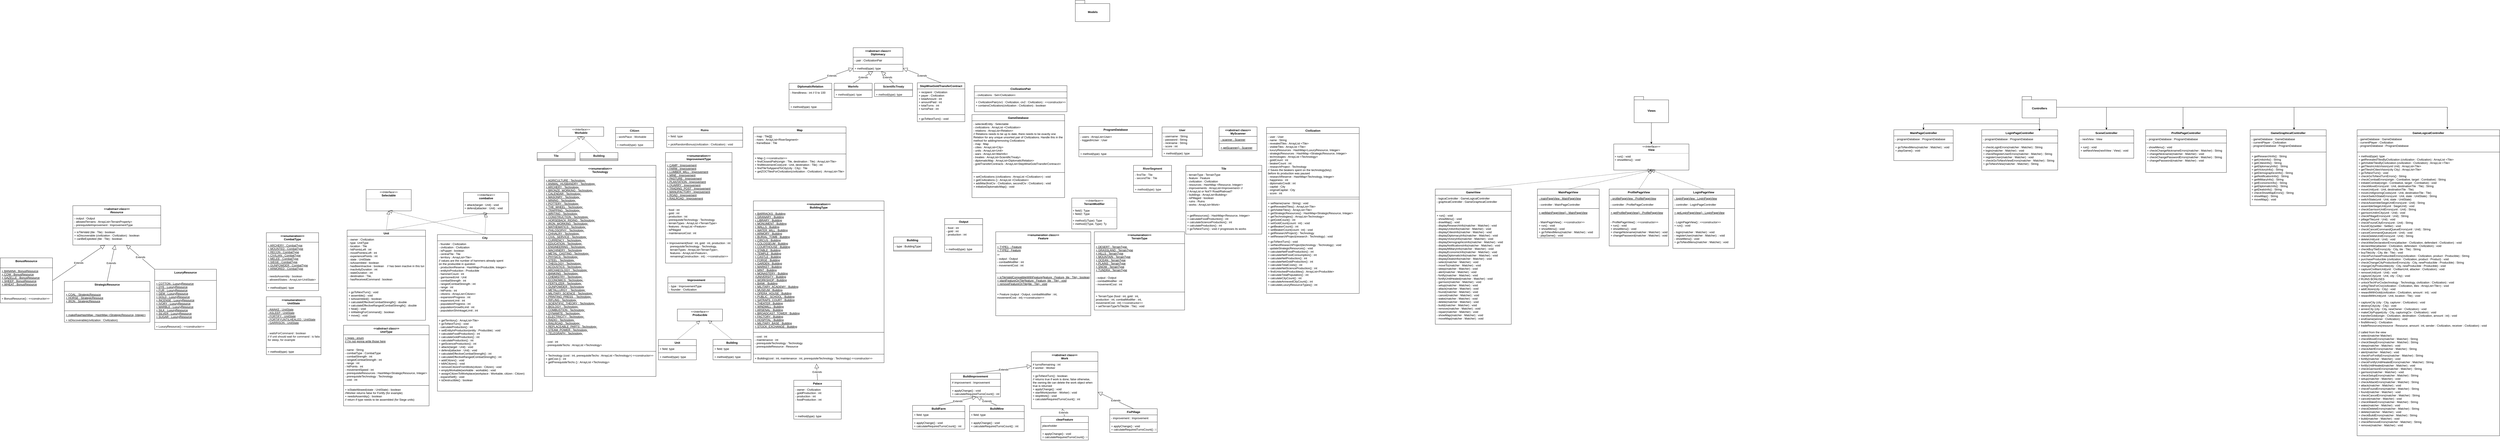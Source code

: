 <mxfile version="17.4.5" type="device"><diagram id="LWLc59bGNNppZGdSCgjI" name="Page-1"><mxGraphModel dx="1298" dy="6689" grid="1" gridSize="10" guides="1" tooltips="1" connect="1" arrows="1" fold="1" page="1" pageScale="1" pageWidth="11000" pageHeight="3000" math="0" shadow="0"><root><mxCell id="0"/><mxCell id="1" parent="0"/><mxCell id="_-_4MyWD2QAjOrnKf8Qg-1" value="Civilization" style="swimlane;fontStyle=1;align=center;verticalAlign=top;childLayout=stackLayout;horizontal=1;startSize=26;horizontalStack=0;resizeParent=1;resizeParentMax=0;resizeLast=0;collapsible=1;marginBottom=0;" parent="1" vertex="1"><mxGeometry x="5530" y="-4974" width="390" height="700" as="geometry"/></mxCell><mxCell id="_-_4MyWD2QAjOrnKf8Qg-2" value="- user : User&#10;- name : String&#10;- revealedTiles : ArrayList &lt;Tile&gt;&#10;- visibleTiles : ArrayList &lt;Tile&gt;&#10;- luxuryResources : HashMap&lt;LuxuryResource, Integer&gt;&#10;- strategicResources : HashMap &lt;StrategicResource, Integer&gt;&#10;- technologies : ArrayList &lt;Technology&gt;&#10;- goldCount : int&#10;- beakerCount : int&#10;- researchProject : Technology&#10;// Saves the beakers spent on the technology(key) &#10;before its production was paused&#10;- researchReserve : HashMap&lt;Technology, Integer&gt;&#10;- happiness : int&#10;- diplomaticCredit : int&#10;- capital : City&#10;- originalCapital : City&#10;- score : int" style="text;strokeColor=none;fillColor=none;align=left;verticalAlign=top;spacingLeft=4;spacingRight=4;overflow=hidden;rotatable=0;points=[[0,0.5],[1,0.5]];portConstraint=eastwest;" parent="_-_4MyWD2QAjOrnKf8Qg-1" vertex="1"><mxGeometry y="26" width="390" height="264" as="geometry"/></mxCell><mxCell id="_-_4MyWD2QAjOrnKf8Qg-3" value="" style="line;strokeWidth=1;fillColor=none;align=left;verticalAlign=middle;spacingTop=-1;spacingLeft=3;spacingRight=3;rotatable=0;labelPosition=right;points=[];portConstraint=eastwest;" parent="_-_4MyWD2QAjOrnKf8Qg-1" vertex="1"><mxGeometry y="290" width="390" height="8" as="geometry"/></mxCell><mxCell id="r8qQmIBnphqsXmqDYHh2-75" value="" style="line;strokeWidth=1;fillColor=none;align=left;verticalAlign=middle;spacingTop=-1;spacingLeft=3;spacingRight=3;rotatable=0;labelPosition=right;points=[];portConstraint=eastwest;" parent="_-_4MyWD2QAjOrnKf8Qg-1" vertex="1"><mxGeometry y="298" width="390" height="8" as="geometry"/></mxCell><mxCell id="r8qQmIBnphqsXmqDYHh2-74" value="+ setName(name : String) : void&#10;+ getRevealedTiles() : ArrayList&lt;Tile&gt;&#10;+ getVisibleTiles() : ArrayList&lt;Tile&gt;&#10;+ getStrategicResources() : HashMap&lt;StrategicResource, Integer&gt;&#10;+ getTechnologies() : ArrayList&lt;Technology&gt;&#10;+ getGoldCount() : int&#10;+ setGoldCount(count : int) : void&#10;+ getBeakerCount() : int&#10;+ setBeakerCount(count : int) : void&#10;+ getResearchProject() : Technology&#10;+ setResearchProject(research : Technology) : void&#10;" style="text;strokeColor=none;fillColor=none;align=left;verticalAlign=top;spacingLeft=4;spacingRight=4;overflow=hidden;rotatable=0;points=[[0,0.5],[1,0.5]];portConstraint=eastwest;" parent="_-_4MyWD2QAjOrnKf8Qg-1" vertex="1"><mxGeometry y="306" width="390" height="162" as="geometry"/></mxCell><mxCell id="_-_4MyWD2QAjOrnKf8Qg-4" value="+ goToNextTurn() : void&#10;+ setNextResearchProject(technology : Technology) : void&#10;- updateStrategicResources() : void&#10;+ calculateNetFoodProduction() : int&#10;+ calculateNetFoodConsumption() : int&#10;+ calculateNetProduction() : int&#10;+ calculateNetGoldProduction() : int&#10;+ calculateTotalCosts() : int&#10;+ calculateNetScienceProduction() : int&#10;+ findUnlockedProducibles() : ArrayList&lt;Producible&gt;&#10;+ calculateTotalPopulation() : int&#10;+ calculateCityCount() : int&#10;+ calculateAnnexedCityCount() ; int&#10;+ calculateLuxuryResourceTypes() : int" style="text;strokeColor=none;fillColor=none;align=left;verticalAlign=top;spacingLeft=4;spacingRight=4;overflow=hidden;rotatable=0;points=[[0,0.5],[1,0.5]];portConstraint=eastwest;" parent="_-_4MyWD2QAjOrnKf8Qg-1" vertex="1"><mxGeometry y="468" width="390" height="232" as="geometry"/></mxCell><mxCell id="_-_4MyWD2QAjOrnKf8Qg-5" value="Tile" style="swimlane;fontStyle=1;align=center;verticalAlign=top;childLayout=stackLayout;horizontal=1;startSize=26;horizontalStack=0;resizeParent=1;resizeParentMax=0;resizeLast=0;collapsible=1;marginBottom=0;" parent="1" vertex="1"><mxGeometry x="5190" y="-4814" width="320" height="290" as="geometry"/></mxCell><mxCell id="_-_4MyWD2QAjOrnKf8Qg-6" value="- terrainType : TerrainType&#10;- feature : Feature&#10;- civilization : Civilization&#10;- resources : HashMap &lt;Resource, Integer&gt;&#10;- improvements : ArrayList&lt;Improvement&gt; // &#10;// ArrayList or Not?/ Road/Railroad?&#10;- buildings : ArrayList&lt;Building&gt;&#10;- isPillaged : boolean&#10;- ruins : Ruins&#10;- works : ArrayList&lt;Work&gt;" style="text;strokeColor=none;fillColor=none;align=left;verticalAlign=top;spacingLeft=4;spacingRight=4;overflow=hidden;rotatable=0;points=[[0,0.5],[1,0.5]];portConstraint=eastwest;" parent="_-_4MyWD2QAjOrnKf8Qg-5" vertex="1"><mxGeometry y="26" width="320" height="164" as="geometry"/></mxCell><mxCell id="_-_4MyWD2QAjOrnKf8Qg-7" value="" style="line;strokeWidth=1;fillColor=none;align=left;verticalAlign=middle;spacingTop=-1;spacingLeft=3;spacingRight=3;rotatable=0;labelPosition=right;points=[];portConstraint=eastwest;" parent="_-_4MyWD2QAjOrnKf8Qg-5" vertex="1"><mxGeometry y="190" width="320" height="8" as="geometry"/></mxCell><mxCell id="_-_4MyWD2QAjOrnKf8Qg-8" value="+ getResources() : HashMap&lt;Resource, Integer&gt;&#10;+ calculateFoodProduction() : int&#10;+ calculateScienceProduction() : int&#10;+ calculateProduction() : int&#10;+ goToNextTurn() : void // progresses its works" style="text;strokeColor=none;fillColor=none;align=left;verticalAlign=top;spacingLeft=4;spacingRight=4;overflow=hidden;rotatable=0;points=[[0,0.5],[1,0.5]];portConstraint=eastwest;" parent="_-_4MyWD2QAjOrnKf8Qg-5" vertex="1"><mxGeometry y="198" width="320" height="92" as="geometry"/></mxCell><mxCell id="_-_4MyWD2QAjOrnKf8Qg-9" value="GameDatabase" style="swimlane;fontStyle=1;align=center;verticalAlign=top;childLayout=stackLayout;horizontal=1;startSize=26;horizontalStack=0;resizeParent=1;resizeParentMax=0;resizeLast=0;collapsible=1;marginBottom=0;" parent="1" vertex="1"><mxGeometry x="4290" y="-5028" width="390" height="350" as="geometry"/></mxCell><mxCell id="_-_4MyWD2QAjOrnKf8Qg-10" value="- selectedEntity : Selectable&#10;- civilizations : ArrayList &lt;Civilization&gt;&#10;- relations : ArrayList&lt;Relation&gt;&#10;// Relations needs to be up to date, there needs to be exactly one&#10;Relation for any unique unsorted pair of Civilizations. Handle this in the &#10;method for adding/removing Civilizations&#10;- map : Map&#10;- cities : ArrayList&lt;City&gt;&#10;- units : ArrayList&lt;Unit&gt;&#10;- wars : ArrayList&lt;WarInfo&gt;&#10;- treaties : ArrayList&lt;ScientificTreaty&gt;&#10;- diplomaticMap : ArrayList&lt;DiplomaticRelation&gt;&#10;- goldTransferContracts : ArrayList&lt;StepWiseGoldTransferContracct&gt;" style="text;strokeColor=none;fillColor=none;align=left;verticalAlign=top;spacingLeft=4;spacingRight=4;overflow=hidden;rotatable=0;points=[[0,0.5],[1,0.5]];portConstraint=eastwest;" parent="_-_4MyWD2QAjOrnKf8Qg-9" vertex="1"><mxGeometry y="26" width="390" height="214" as="geometry"/></mxCell><mxCell id="_-_4MyWD2QAjOrnKf8Qg-11" value="" style="line;strokeWidth=1;fillColor=none;align=left;verticalAlign=middle;spacingTop=-1;spacingLeft=3;spacingRight=3;rotatable=0;labelPosition=right;points=[];portConstraint=eastwest;" parent="_-_4MyWD2QAjOrnKf8Qg-9" vertex="1"><mxGeometry y="240" width="390" height="8" as="geometry"/></mxCell><mxCell id="_-_4MyWD2QAjOrnKf8Qg-12" value="+ setCivilizations (civilizations : ArrayList &lt;Civilization&gt;) : void&#10;+ getCivilizations () : ArrayList &lt;Civilization&gt;&#10;+ addWar(firstCiv : Civilization, secondCiv : Civilization) : void&#10;+ initializeDiplomaticMap() : void" style="text;strokeColor=none;fillColor=none;align=left;verticalAlign=top;spacingLeft=4;spacingRight=4;overflow=hidden;rotatable=0;points=[[0,0.5],[1,0.5]];portConstraint=eastwest;" parent="_-_4MyWD2QAjOrnKf8Qg-9" vertex="1"><mxGeometry y="248" width="390" height="102" as="geometry"/></mxCell><mxCell id="_-_4MyWD2QAjOrnKf8Qg-14" value="GameLogicalController" style="swimlane;fontStyle=1;align=center;verticalAlign=top;childLayout=stackLayout;horizontal=1;startSize=26;horizontalStack=0;resizeParent=1;resizeParentMax=0;resizeLast=0;collapsible=1;marginBottom=0;" parent="1" vertex="1"><mxGeometry x="10120" y="-4964" width="600" height="1290" as="geometry"/></mxCell><mxCell id="_-_4MyWD2QAjOrnKf8Qg-15" value="- gameDatabase : GameDatabase&#10;- currentPlayer : Civilization&#10;- programDatabase : ProgramDatabase" style="text;strokeColor=none;fillColor=none;align=left;verticalAlign=top;spacingLeft=4;spacingRight=4;overflow=hidden;rotatable=0;points=[[0,0.5],[1,0.5]];portConstraint=eastwest;" parent="_-_4MyWD2QAjOrnKf8Qg-14" vertex="1"><mxGeometry y="26" width="600" height="64" as="geometry"/></mxCell><mxCell id="_-_4MyWD2QAjOrnKf8Qg-16" value="" style="line;strokeWidth=1;fillColor=none;align=left;verticalAlign=middle;spacingTop=-1;spacingLeft=3;spacingRight=3;rotatable=0;labelPosition=right;points=[];portConstraint=eastwest;" parent="_-_4MyWD2QAjOrnKf8Qg-14" vertex="1"><mxGeometry y="90" width="600" height="8" as="geometry"/></mxCell><mxCell id="_-_4MyWD2QAjOrnKf8Qg-17" value="+ method(type): type&#10;+ getRevealedTilesByCivilization (civilization : Civilization) : ArrayList &lt;Tile&gt;&#10;+ getVisibleTilesByCivilization (civilization : Civilization) : ArrayList &lt;Tile&gt;&#10;+ getTilesInUnitsVision(unit Unit) : ArrayList&lt;Tile&gt;&#10;+ getTilesInCitiesVision(city City) : ArrayLIst&lt;Tile&gt;&#10;+ goToNextTurn() : void&#10;+ checkGoToNextTurnErrors() : String&#10;+ checkCombatErrors(origin : Combative, target : Combative) : String&#10;+ initiateCombat(origin : Combative, target : Combative) : void&#10;+ checkMoveErrors(unit : Unit, destinationTile : Tile) : String&#10;+ moveUnit(unit : Unit, destinationTile : Tile) &#10;+ moveUnitIgnoringCosts(unit : Unit, destinationTile : Tile)&#10;+ checkSwitchStateErrors(unit : Unit, state : UnitState) : String&#10;+ switchState(unit : Unit, state : UnitState)&#10;+ checkAssembleSiegeUnitErrors(unit : Unit) : String&#10;+ assembleSiegeUnit(unit : SiegeUnit) : void&#10;+ checkGarrisonUnitErrors(unit : Unit) : String&#10;+ garrisonUnitInCity(unit : Unit) : void&#10;+ checkPillageErrors(unit : Unit) : String&#10;+ pillageTile(unit : Unit) : void&#10;+ checkFoundCityErrors(unit : Unit) : String&#10;+ foundCity(settler : Settler) : void&#10;+ checkCancelCommandQueueErrors(unit : Unit) : String&#10;+ cancelCommandQueue(unit : Unit) : void&#10;+ checkDeleteUnitErrors(unit : Unit) : String&#10;+ deleteUnit(unit : Unit) : void&#10;+ checkWarDeclarationErrors(attacker : Civilization, defendant : Civilization) : void&#10;+ declareWar(attacker : Civilization, defendant : Civilization) : void&#10;+ checkBuyTileErrors(city : City, tile : Tile) : String&#10;+ buyTile(city : City, tile : Tile) : void&#10;+ checkPurchaseProducibleErrors(civilization : Civilization, product : Producible) : String&#10;+ purchaseProducible (civilization : Civilization, product : Product) : void&#10;+ checkChangeCityProductionErrors(city : City, newProducible : Producible) : String&#10;+ changeCityProducible(city : City, newProducible : Producible) : void&#10;+ captureCivillianUnit(unit : CivillianUnit, attacker : Civilization) : void&#10;+ removeUnit(unit : Unit) : void&#10;+ captureCity(unit : Unit, city : City) : void&#10;// RUINS BONUSES&#10;+ unlockTechForCiv(technology : Technology, civilization : Civilization) : void&#10;+ unfogTilesForCiv(civilization : Civilization, tiles : ArrayList&lt;Tile&gt;) : void&#10;+ addCitizen(city : City) : void&#10;+ rewardWithGold(civilization : Civilization, amount : int) : void&#10;+ rewardWithUnit(unit : Unit, location : Tile) : void&#10;&#10;+ captureCity (city : City, capturer : Civilization) : void&#10;+ destroyCity(city : City) : void&#10;+ annexCity (city : City, newOwner : Civilization) : void&#10;+ makeCityPuppet(city : City, capturingCiv : Civilization) : void&#10;+ transferGold(origin : Civilization, destination : Civilization, amount : int) : void&#10;+ endGame(winner : Civilization) : void&#10;+ findWinner() : Civilization&#10;+ tradeResources(resource : Resource, amount : int, sender : Civilization, receiver : Civilization) : void&#10;&#10;// called from the view&#10;+ select(matcher Matcher)&#10;+ checkMoveErrors(matcher : Matcher) : String&#10;+ checkSleepErrors(matcher : Matcher) : String&#10;+ sleep(matcher : Matcher) : void&#10;+ checkAlertErrors(matcher : Matcher) : String&#10;+ alert(matcher : Matcher) : void&#10;+ checkForFortifyErrors(matcher : Matcher) : String&#10;+ fortify(matcher : Matcher) : void&#10;+ checkFortifyUntilHealedErrors(matcher : Matcher) : String&#10;+ fortifyUntilHealed(matcher : Matcher) : void&#10;+ checkGarrisonErrors(matcher : Matcher) : String&#10;+ garrison(matcher : Matcher) : void&#10;+ checkSetupErrors(matcher : Matcher) : String&#10;+ setup(matcher : Matcher) : void&#10;+ checkAttackErrors(matcher : Matcher) : String&#10;+ attack(matcher : Matcher) : void&#10;+ checkFoundErrors(matcher : Matcher) : String&#10;+ found(matcher : Matcher) : void&#10;+ checkCancelErrors(matcher : Matcher) : String&#10;+ cancel(matcher : Matcher) : void&#10;+ checkWakeErrors(matcher : Matcher) : String&#10;+ wake(matcher : Matcher) : void&#10;+ checkDeleteErrors(matcher : Matcher) : String&#10;+ delete(matcher : Matcher) : void&#10;+ checkBuildErrors(matcher : Matcher) : String&#10;+ build(matcher : Matcher) : void&#10;+ checkRemoveErrors(matcher : Matcher) : String&#10;+ remove(matcher : Matcher) : void" style="text;strokeColor=none;fillColor=none;align=left;verticalAlign=top;spacingLeft=4;spacingRight=4;overflow=hidden;rotatable=0;points=[[0,0.5],[1,0.5]];portConstraint=eastwest;" parent="_-_4MyWD2QAjOrnKf8Qg-14" vertex="1"><mxGeometry y="98" width="600" height="1192" as="geometry"/></mxCell><mxCell id="_-_4MyWD2QAjOrnKf8Qg-22" value="Map" style="swimlane;fontStyle=1;align=center;verticalAlign=top;childLayout=stackLayout;horizontal=1;startSize=26;horizontalStack=0;resizeParent=1;resizeParentMax=0;resizeLast=0;collapsible=1;marginBottom=0;" parent="1" vertex="1"><mxGeometry x="3370" y="-4976" width="390" height="220" as="geometry"/></mxCell><mxCell id="_-_4MyWD2QAjOrnKf8Qg-23" value="- map : Tile[][]&#10;- rivers : ArrayList&lt;RiverSegment&gt;&#10;- frameBase : Tile" style="text;strokeColor=none;fillColor=none;align=left;verticalAlign=top;spacingLeft=4;spacingRight=4;overflow=hidden;rotatable=0;points=[[0,0.5],[1,0.5]];portConstraint=eastwest;" parent="_-_4MyWD2QAjOrnKf8Qg-22" vertex="1"><mxGeometry y="26" width="390" height="84" as="geometry"/></mxCell><mxCell id="_-_4MyWD2QAjOrnKf8Qg-24" value="" style="line;strokeWidth=1;fillColor=none;align=left;verticalAlign=middle;spacingTop=-1;spacingLeft=3;spacingRight=3;rotatable=0;labelPosition=right;points=[];portConstraint=eastwest;" parent="_-_4MyWD2QAjOrnKf8Qg-22" vertex="1"><mxGeometry y="110" width="390" height="8" as="geometry"/></mxCell><mxCell id="_-_4MyWD2QAjOrnKf8Qg-25" value="+ Map () &lt;&lt;constructor&gt;&gt;&#10;+ findClosestPath(origin : Tile, destination : Tile) : ArrayList&lt;Tile&gt;&#10;+ findMovementCost(unit : Unit, destination : Tile) : int&#10;+ findTileToAppendToCity(city : City) : Tile&#10;+ getZOCTilesForCivilization(civilization : Civilization) : ArrrayList&lt;Tile&gt;" style="text;strokeColor=none;fillColor=none;align=left;verticalAlign=top;spacingLeft=4;spacingRight=4;overflow=hidden;rotatable=0;points=[[0,0.5],[1,0.5]];portConstraint=eastwest;" parent="_-_4MyWD2QAjOrnKf8Qg-22" vertex="1"><mxGeometry y="118" width="390" height="102" as="geometry"/></mxCell><mxCell id="_-_4MyWD2QAjOrnKf8Qg-26" value="City" style="swimlane;fontStyle=1;align=center;verticalAlign=top;childLayout=stackLayout;horizontal=1;startSize=26;horizontalStack=0;resizeParent=1;resizeParentMax=0;resizeLast=0;collapsible=1;marginBottom=0;" parent="1" vertex="1"><mxGeometry x="2040" y="-4522" width="400" height="660" as="geometry"/></mxCell><mxCell id="_-_4MyWD2QAjOrnKf8Qg-27" value="- founder : Civilizaiton&#10;- civilization : Civilization&#10;- isPuppet : boolean&#10;- centralTile : Tile&#10;- territory : ArrayList&lt;Tile&gt;&#10;// values are the number of hammers already spent &#10;on the producible in question&#10;- productionReserve : HashMap&lt;Producible, Integer&gt;&#10;- entityInProduction : Producible&#10;- hammerCount : int&#10;- garrisonedUnit : Unit&#10;- combatStrength : int&#10;- rangedCombatStrength : int&#10;- range : int&#10;- hitPoints : int&#10;- citizens : ArrayList&lt;Citizen&gt;&#10;- expansionProgress : int&#10;- expansionLimit : int&#10;- populationProgress : int&#10;- populationGrowthLimit : int&#10;- populationShrinkageLimit ; int&#10;" style="text;strokeColor=none;fillColor=none;align=left;verticalAlign=top;spacingLeft=4;spacingRight=4;overflow=hidden;rotatable=0;points=[[0,0.5],[1,0.5]];portConstraint=eastwest;" parent="_-_4MyWD2QAjOrnKf8Qg-26" vertex="1"><mxGeometry y="26" width="400" height="314" as="geometry"/></mxCell><mxCell id="_-_4MyWD2QAjOrnKf8Qg-28" value="" style="line;strokeWidth=1;fillColor=none;align=left;verticalAlign=middle;spacingTop=-1;spacingLeft=3;spacingRight=3;rotatable=0;labelPosition=right;points=[];portConstraint=eastwest;" parent="_-_4MyWD2QAjOrnKf8Qg-26" vertex="1"><mxGeometry y="340" width="400" height="8" as="geometry"/></mxCell><mxCell id="_-_4MyWD2QAjOrnKf8Qg-29" value="+ getTerritory() : ArrayList&lt;Tile&gt;&#10;+ goToNextTurn() : void&#10;- calculateProduction() : int&#10;+ setEntityInProduction(entity : Producible) : void&#10;+ calculateFoodProduction() : int&#10;+ calculateGoldProduction() : int&#10;+ calculateProduction() : int&#10;+ getScienceProduction() : int&#10;+ attack(target : Unit) : void&#10;+ defend(attacker : Unit) : void&#10;+ calculateEffectiveCombatStrength() : int&#10;+ calculateEffectiveRangedCombatStrength() : int&#10;+ addCitizen() : void&#10;+ killACitizen() : void&#10;+ removeCitizenFromWork(citizen : Citizen) : void&#10;+ emptyWorkable(workable : workable) : void&#10;+ assignCitizenToWorkplace(workplace : Workable, citizen : Citizen)&#10;- expandSelf() : void&#10;+ isDestructible() : boolean" style="text;strokeColor=none;fillColor=none;align=left;verticalAlign=top;spacingLeft=4;spacingRight=4;overflow=hidden;rotatable=0;points=[[0,0.5],[1,0.5]];portConstraint=eastwest;" parent="_-_4MyWD2QAjOrnKf8Qg-26" vertex="1"><mxGeometry y="348" width="400" height="312" as="geometry"/></mxCell><mxCell id="_-_4MyWD2QAjOrnKf8Qg-30" value="&lt;&lt;enumeration&gt;&gt;&#10;TerrainType" style="swimlane;fontStyle=1;align=center;verticalAlign=top;childLayout=stackLayout;horizontal=1;startSize=50;horizontalStack=0;resizeParent=1;resizeParentMax=0;resizeLast=0;collapsible=1;marginBottom=0;" parent="1" vertex="1"><mxGeometry x="4805" y="-4534" width="380" height="330" as="geometry"/></mxCell><mxCell id="_-_4MyWD2QAjOrnKf8Qg-31" value="+ DESERT : TerrainType &#10;+ GRASSLAND : TerrainType&#10;+ HILLS : TerrainType&#10;+ MOUNTAIN : TerrainType&#10;+ OCEAN : TerrainType&#10;+ PLAINS : TerrainType&#10;+ SNOW : TerrainType&#10;+ TUNDRA : TerrainType&#10;" style="text;strokeColor=none;fillColor=none;align=left;verticalAlign=top;spacingLeft=4;spacingRight=4;overflow=hidden;rotatable=0;points=[[0,0.5],[1,0.5]];portConstraint=eastwest;fontStyle=4" parent="_-_4MyWD2QAjOrnKf8Qg-30" vertex="1"><mxGeometry y="50" width="380" height="130" as="geometry"/></mxCell><mxCell id="_-_4MyWD2QAjOrnKf8Qg-38" value="- output : Output&#10;- combatModifier : int&#10;- movementCost : int" style="text;strokeColor=none;fillColor=none;align=left;verticalAlign=top;spacingLeft=4;spacingRight=4;overflow=hidden;rotatable=0;points=[[0,0.5],[1,0.5]];portConstraint=eastwest;fontStyle=0" parent="_-_4MyWD2QAjOrnKf8Qg-30" vertex="1"><mxGeometry y="180" width="380" height="70" as="geometry"/></mxCell><mxCell id="_-_4MyWD2QAjOrnKf8Qg-32" value="" style="line;strokeWidth=1;fillColor=none;align=left;verticalAlign=middle;spacingTop=-1;spacingLeft=3;spacingRight=3;rotatable=0;labelPosition=right;points=[];portConstraint=eastwest;" parent="_-_4MyWD2QAjOrnKf8Qg-30" vertex="1"><mxGeometry y="250" width="380" height="8" as="geometry"/></mxCell><mxCell id="_-_4MyWD2QAjOrnKf8Qg-33" value="+ TerrainType (food : int, gold : int, &#10;production : int, combatModifier : int,&#10;movementCost : int) &lt;&lt;constructor&gt;&gt;&#10;+ setTerrainTypeToTile(tile : Tile) : void" style="text;strokeColor=none;fillColor=none;align=left;verticalAlign=top;spacingLeft=4;spacingRight=4;overflow=hidden;rotatable=0;points=[[0,0.5],[1,0.5]];portConstraint=eastwest;" parent="_-_4MyWD2QAjOrnKf8Qg-30" vertex="1"><mxGeometry y="258" width="380" height="72" as="geometry"/></mxCell><mxCell id="_-_4MyWD2QAjOrnKf8Qg-34" value="&lt;&lt;enumeration class&gt;&gt;&#10;Feature" style="swimlane;fontStyle=3;align=center;verticalAlign=top;childLayout=stackLayout;horizontal=1;startSize=50;horizontalStack=0;resizeParent=1;resizeParentMax=0;resizeLast=0;collapsible=1;marginBottom=0;" parent="1" vertex="1"><mxGeometry x="4390" y="-4534" width="400" height="354" as="geometry"/></mxCell><mxCell id="QRbFLvMYauM9eKCfgU_Y-1" value="+ TYPE1  : Feature&#10;+ TYPE2 : Feature&#10;..." style="text;strokeColor=none;fillColor=none;align=left;verticalAlign=top;spacingLeft=4;spacingRight=4;overflow=hidden;rotatable=0;points=[[0,0.5],[1,0.5]];portConstraint=eastwest;fontStyle=4" parent="_-_4MyWD2QAjOrnKf8Qg-34" vertex="1"><mxGeometry y="50" width="400" height="50" as="geometry"/></mxCell><mxCell id="_-_4MyWD2QAjOrnKf8Qg-35" value="- output : Output&#10;- combatModifier : int&#10;- movementCost : int" style="text;strokeColor=none;fillColor=none;align=left;verticalAlign=top;spacingLeft=4;spacingRight=4;overflow=hidden;rotatable=0;points=[[0,0.5],[1,0.5]];portConstraint=eastwest;" parent="_-_4MyWD2QAjOrnKf8Qg-34" vertex="1"><mxGeometry y="100" width="400" height="70" as="geometry"/></mxCell><mxCell id="_-_4MyWD2QAjOrnKf8Qg-36" value="" style="line;strokeWidth=1;fillColor=none;align=left;verticalAlign=middle;spacingTop=-1;spacingLeft=3;spacingRight=3;rotatable=0;labelPosition=right;points=[];portConstraint=eastwest;" parent="_-_4MyWD2QAjOrnKf8Qg-34" vertex="1"><mxGeometry y="170" width="400" height="8" as="geometry"/></mxCell><mxCell id="_-_4MyWD2QAjOrnKf8Qg-37" value="+ isTileValidCompatibleWithFeature(feature : Feature, tile : Tile) : boolean&#10;+ plantFeatureOnTile(feature : Feature, tile : Tile) : void&#10;+ removeFeatureOnTile(tile : Tile) : void" style="text;strokeColor=none;fillColor=none;align=left;verticalAlign=top;spacingLeft=4;spacingRight=4;overflow=hidden;rotatable=0;points=[[0,0.5],[1,0.5]];portConstraint=eastwest;fontStyle=4" parent="_-_4MyWD2QAjOrnKf8Qg-34" vertex="1"><mxGeometry y="178" width="400" height="72" as="geometry"/></mxCell><mxCell id="QRbFLvMYauM9eKCfgU_Y-2" value="+ Feature (output : Output, combatModifier : int,&#10;movementCost : int) &lt;&lt;constructor&gt;&gt;&#10;&#10;" style="text;strokeColor=none;fillColor=none;align=left;verticalAlign=top;spacingLeft=4;spacingRight=4;overflow=hidden;rotatable=0;points=[[0,0.5],[1,0.5]];portConstraint=eastwest;" parent="_-_4MyWD2QAjOrnKf8Qg-34" vertex="1"><mxGeometry y="250" width="400" height="104" as="geometry"/></mxCell><mxCell id="_-_4MyWD2QAjOrnKf8Qg-63" value="&lt;&lt;abstract class&gt;&gt;&#10;Resource" style="swimlane;fontStyle=3;align=center;verticalAlign=top;childLayout=stackLayout;horizontal=1;startSize=40;horizontalStack=0;resizeParent=1;resizeParentMax=0;resizeLast=0;collapsible=1;marginBottom=0;" parent="1" vertex="1"><mxGeometry x="505.5" y="-4644" width="370" height="166" as="geometry"/></mxCell><mxCell id="_-_4MyWD2QAjOrnKf8Qg-64" value="- output : Output&#10;- allowedTerrains : ArrayList&lt;TerrainProperty&gt;&#10;- prerequisiteImprovement : ImprovementType" style="text;strokeColor=none;fillColor=none;align=left;verticalAlign=top;spacingLeft=4;spacingRight=4;overflow=hidden;rotatable=0;points=[[0,0.5],[1,0.5]];portConstraint=eastwest;" parent="_-_4MyWD2QAjOrnKf8Qg-63" vertex="1"><mxGeometry y="40" width="370" height="50" as="geometry"/></mxCell><mxCell id="_-_4MyWD2QAjOrnKf8Qg-65" value="" style="line;strokeWidth=1;fillColor=none;align=left;verticalAlign=middle;spacingTop=-1;spacingLeft=3;spacingRight=3;rotatable=0;labelPosition=right;points=[];portConstraint=eastwest;" parent="_-_4MyWD2QAjOrnKf8Qg-63" vertex="1"><mxGeometry y="90" width="370" height="8" as="geometry"/></mxCell><mxCell id="_-_4MyWD2QAjOrnKf8Qg-66" value="+ isTileValid (tile : Tile) : boolean&#10;+ isDiscoverable (civilization : Civilization) : boolean&#10;+ canBeExploited (tile : Tile) : boolean" style="text;strokeColor=none;fillColor=none;align=left;verticalAlign=top;spacingLeft=4;spacingRight=4;overflow=hidden;rotatable=0;points=[[0,0.5],[1,0.5]];portConstraint=eastwest;" parent="_-_4MyWD2QAjOrnKf8Qg-63" vertex="1"><mxGeometry y="98" width="370" height="68" as="geometry"/></mxCell><mxCell id="_-_4MyWD2QAjOrnKf8Qg-67" value="BonusResource" style="swimlane;fontStyle=1;align=center;verticalAlign=top;childLayout=stackLayout;horizontal=1;startSize=42;horizontalStack=0;resizeParent=1;resizeParentMax=0;resizeLast=0;collapsible=1;marginBottom=0;" parent="1" vertex="1"><mxGeometry x="200" y="-4424" width="220" height="190" as="geometry"/></mxCell><mxCell id="_-_4MyWD2QAjOrnKf8Qg-68" value="+ BANANA : BonusResource&#10;+ COW : BonusResource&#10;+ GAZELLE : BonusResource&#10;+ SHEEP : BonusResource&#10;+ WHEAT : BonusResource&#10;" style="text;strokeColor=none;fillColor=none;align=left;verticalAlign=top;spacingLeft=4;spacingRight=4;overflow=hidden;rotatable=0;points=[[0,0.5],[1,0.5]];portConstraint=eastwest;fontStyle=4" parent="_-_4MyWD2QAjOrnKf8Qg-67" vertex="1"><mxGeometry y="42" width="220" height="108" as="geometry"/></mxCell><mxCell id="_-_4MyWD2QAjOrnKf8Qg-69" value="" style="line;strokeWidth=1;fillColor=none;align=left;verticalAlign=middle;spacingTop=-1;spacingLeft=3;spacingRight=3;rotatable=0;labelPosition=right;points=[];portConstraint=eastwest;" parent="_-_4MyWD2QAjOrnKf8Qg-67" vertex="1"><mxGeometry y="150" width="220" height="8" as="geometry"/></mxCell><mxCell id="_-_4MyWD2QAjOrnKf8Qg-70" value="+ BonusResource() : &lt;&lt;constructor&gt;&gt;" style="text;strokeColor=none;fillColor=none;align=left;verticalAlign=top;spacingLeft=4;spacingRight=4;overflow=hidden;rotatable=0;points=[[0,0.5],[1,0.5]];portConstraint=eastwest;" parent="_-_4MyWD2QAjOrnKf8Qg-67" vertex="1"><mxGeometry y="158" width="220" height="32" as="geometry"/></mxCell><mxCell id="_-_4MyWD2QAjOrnKf8Qg-71" value="StrategicResource" style="swimlane;fontStyle=1;align=center;verticalAlign=top;childLayout=stackLayout;horizontal=1;startSize=42;horizontalStack=0;resizeParent=1;resizeParentMax=0;resizeLast=0;collapsible=1;marginBottom=0;" parent="1" vertex="1"><mxGeometry x="470" y="-4325" width="360" height="172" as="geometry"/></mxCell><mxCell id="_-_4MyWD2QAjOrnKf8Qg-72" value="+ COAL : StrategicResouce&#10;+ HORSE : StrategicResouce&#10;+ IRON : StrategicResouce" style="text;strokeColor=none;fillColor=none;align=left;verticalAlign=top;spacingLeft=4;spacingRight=4;overflow=hidden;rotatable=0;points=[[0,0.5],[1,0.5]];portConstraint=eastwest;fontStyle=4" parent="_-_4MyWD2QAjOrnKf8Qg-71" vertex="1"><mxGeometry y="42" width="360" height="78" as="geometry"/></mxCell><mxCell id="_-_4MyWD2QAjOrnKf8Qg-73" value="" style="line;strokeWidth=1;fillColor=none;align=left;verticalAlign=middle;spacingTop=-1;spacingLeft=3;spacingRight=3;rotatable=0;labelPosition=right;points=[];portConstraint=eastwest;" parent="_-_4MyWD2QAjOrnKf8Qg-71" vertex="1"><mxGeometry y="120" width="360" height="8" as="geometry"/></mxCell><mxCell id="_-_4MyWD2QAjOrnKf8Qg-74" value="+ makeRawHashMap : HashMap &lt;StrategicResource, Integer&gt;" style="text;strokeColor=none;fillColor=none;align=left;verticalAlign=top;spacingLeft=4;spacingRight=4;overflow=hidden;rotatable=0;points=[[0,0.5],[1,0.5]];portConstraint=eastwest;fontStyle=4" parent="_-_4MyWD2QAjOrnKf8Qg-71" vertex="1"><mxGeometry y="128" width="360" height="22" as="geometry"/></mxCell><mxCell id="v_dcizwXOp4LHervZA0l-6" value="+ isDiscoverable(civilization : Civilization)" style="text;strokeColor=none;fillColor=none;align=left;verticalAlign=top;spacingLeft=4;spacingRight=4;overflow=hidden;rotatable=0;points=[[0,0.5],[1,0.5]];portConstraint=eastwest;" parent="_-_4MyWD2QAjOrnKf8Qg-71" vertex="1"><mxGeometry y="150" width="360" height="22" as="geometry"/></mxCell><mxCell id="_-_4MyWD2QAjOrnKf8Qg-75" value="LuxuryResource" style="swimlane;fontStyle=1;align=center;verticalAlign=top;childLayout=stackLayout;horizontal=1;startSize=47;horizontalStack=0;resizeParent=1;resizeParentMax=0;resizeLast=0;collapsible=1;marginBottom=0;" parent="1" vertex="1"><mxGeometry x="850" y="-4376" width="260" height="254" as="geometry"/></mxCell><mxCell id="_-_4MyWD2QAjOrnKf8Qg-76" value="+ COTTON : LuxuryResource&#10;+ DYE : LuxuryResource&#10;+ FUR : LuxuryResource&#10;+ GEM : LuxuryResource&#10;+ GOLD : LuxuryResource&#10;+ INCENSE : LuxuryResource&#10;+ IVORY : LuxuryResource&#10;+ MARBLE : LuxuryResource&#10;+ SILK : LuxuryResource&#10;+ SILVER : LuxuryResource&#10;+ SUGAR : LuxuryResource" style="text;strokeColor=none;fillColor=none;align=left;verticalAlign=top;spacingLeft=4;spacingRight=4;overflow=hidden;rotatable=0;points=[[0,0.5],[1,0.5]];portConstraint=eastwest;fontStyle=4" parent="_-_4MyWD2QAjOrnKf8Qg-75" vertex="1"><mxGeometry y="47" width="260" height="173" as="geometry"/></mxCell><mxCell id="_-_4MyWD2QAjOrnKf8Qg-77" value="" style="line;strokeWidth=1;fillColor=none;align=left;verticalAlign=middle;spacingTop=-1;spacingLeft=3;spacingRight=3;rotatable=0;labelPosition=right;points=[];portConstraint=eastwest;" parent="_-_4MyWD2QAjOrnKf8Qg-75" vertex="1"><mxGeometry y="220" width="260" height="8" as="geometry"/></mxCell><mxCell id="_-_4MyWD2QAjOrnKf8Qg-78" value="+ LuxuryResource() : &lt;&lt;constructor&gt;&gt;" style="text;strokeColor=none;fillColor=none;align=left;verticalAlign=top;spacingLeft=4;spacingRight=4;overflow=hidden;rotatable=0;points=[[0,0.5],[1,0.5]];portConstraint=eastwest;" parent="_-_4MyWD2QAjOrnKf8Qg-75" vertex="1"><mxGeometry y="228" width="260" height="26" as="geometry"/></mxCell><mxCell id="_-_4MyWD2QAjOrnKf8Qg-175" value="&lt;&lt;enumeration&gt;&gt;&#10;ImprovementType" style="swimlane;fontStyle=1;align=center;verticalAlign=top;childLayout=stackLayout;horizontal=1;startSize=40;horizontalStack=0;resizeParent=1;resizeParentMax=0;resizeLast=0;collapsible=1;marginBottom=0;" parent="1" vertex="1"><mxGeometry x="3000" y="-4868" width="280" height="466" as="geometry"/></mxCell><mxCell id="XvoDLz_anU0_4KdYQ79r-23" value="+ CAMP : Improvement&#10;+ FARM : Improvement&#10;+ LUMBER_MILL : Improvement&#10;+ MINE : Improvement&#10;+ PASTURE : Improvement&#10;+ PLANTATION : Improvement&#10;+ QUARRY : Improvement&#10;+ TRADING_POST : Improvement&#10;+ MANUFACTORY : Improvement&#10;+ ROAD : Improvement&#10;+ RAILROAD : Improvement" style="text;strokeColor=none;fillColor=none;align=left;verticalAlign=top;spacingLeft=4;spacingRight=4;overflow=hidden;rotatable=0;points=[[0,0.5],[1,0.5]];portConstraint=eastwest;fontStyle=4" parent="_-_4MyWD2QAjOrnKf8Qg-175" vertex="1"><mxGeometry y="40" width="280" height="180" as="geometry"/></mxCell><mxCell id="XvoDLz_anU0_4KdYQ79r-24" value="" style="line;strokeWidth=1;fillColor=none;align=left;verticalAlign=middle;spacingTop=-1;spacingLeft=3;spacingRight=3;rotatable=0;labelPosition=right;points=[];portConstraint=eastwest;" parent="_-_4MyWD2QAjOrnKf8Qg-175" vertex="1"><mxGeometry y="220" width="280" height="8" as="geometry"/></mxCell><mxCell id="_-_4MyWD2QAjOrnKf8Qg-176" value="- food : int&#10;- gold : int&#10;- production : int&#10;- prerequisiteTechnology : Technology&#10;- terrainTypes : ArrayList &lt;TerrainType&gt;&#10;- features : ArrayList &lt;Feature&gt;&#10;- isPillaged&#10;- maintenanceCost : int" style="text;strokeColor=none;fillColor=none;align=left;verticalAlign=top;spacingLeft=4;spacingRight=4;overflow=hidden;rotatable=0;points=[[0,0.5],[1,0.5]];portConstraint=eastwest;" parent="_-_4MyWD2QAjOrnKf8Qg-175" vertex="1"><mxGeometry y="228" width="280" height="132" as="geometry"/></mxCell><mxCell id="_-_4MyWD2QAjOrnKf8Qg-177" value="" style="line;strokeWidth=1;fillColor=none;align=left;verticalAlign=middle;spacingTop=-1;spacingLeft=3;spacingRight=3;rotatable=0;labelPosition=right;points=[];portConstraint=eastwest;" parent="_-_4MyWD2QAjOrnKf8Qg-175" vertex="1"><mxGeometry y="360" width="280" height="8" as="geometry"/></mxCell><mxCell id="_-_4MyWD2QAjOrnKf8Qg-178" value="+ Improvement(food : int, gold : int, production : int,&#10;    prerequisiteTechnology : Technology,&#10;    terrainTypes : ArrayList&lt;TerrainType&gt;,&#10;    features : ArrayList&lt;Feature&gt;,&#10;    remainingConstruction : int) : &lt;&lt;constructor&gt;&gt;" style="text;strokeColor=none;fillColor=none;align=left;verticalAlign=top;spacingLeft=4;spacingRight=4;overflow=hidden;rotatable=0;points=[[0,0.5],[1,0.5]];portConstraint=eastwest;" parent="_-_4MyWD2QAjOrnKf8Qg-175" vertex="1"><mxGeometry y="368" width="280" height="98" as="geometry"/></mxCell><mxCell id="_-_4MyWD2QAjOrnKf8Qg-179" value="&lt;&lt;enumeration&gt;&gt;&#10;Technology" style="swimlane;fontStyle=1;align=center;verticalAlign=top;childLayout=stackLayout;horizontal=1;startSize=50;horizontalStack=0;resizeParent=1;resizeParentMax=0;resizeLast=0;collapsible=1;marginBottom=0;" parent="1" vertex="1"><mxGeometry x="2490" y="-4814" width="470" height="890" as="geometry"/></mxCell><mxCell id="_-_4MyWD2QAjOrnKf8Qg-180" value="+ AGRICULTURE : Technology &#10;+ ANIMAL_HUSBANDRY : Technology &#10;+ ARCHERY : Technology &#10;+ BRONZE_WORKING : Technology &#10;+ CALENDAR : Technology &#10;+ MASONRY : Technology &#10;+ MINING : Technology &#10;+ POTTERY : Technology &#10;+ THE_WHEEL : Technology &#10;+ TRAPPING : Technology &#10;+ WRITING : Technology &#10;+ CONSTRUCTION : Technology &#10;+ HORSEBACK_RIDING : Technology &#10;+ IRON_WORKING : Technology &#10;+ MATHEMATICS : Technology &#10;+ PHILOSOPHY : Technology &#10;+ CHIVALRY : Technology &#10;+ CIVIL_SERVICE : Technology &#10;+ CURRENCY : Technology &#10;+ EDUCATION : Technology &#10;+ ENGINEERING : Technology &#10;+ MACHINERY : Technology&#10;+ METAL_CASTING : Technology &#10;+ PHYSICS : Technology &#10;+ STEEL : Technology &#10;+ THEOLOGY : Technology &#10;+ ACOUSTICS : Technology &#10;+ ARCHAEOLOGY : Technology &#10;+ BANKING : Technology &#10;+ CHEMISTRY : Technology &#10;+ ECONOMICS : Technology &#10;+ FERTILIZER : Technology &#10;+ GUNPOWDER : Technology&#10;+ METALLURGY  : Technology &#10;+ MILITARY_SCIENCE : Technology &#10;+ PRINTING_PRESS  : Technology &#10;+ RIFLING : Technology &#10;+ SCIENTIFIC_THEORY : Technology &#10;+ BIOLOGY : Technology &#10;+ COMBUSTION : Technology &#10;+ DYNAMITE : Technology &#10;+ ELECTRICITY : Technology &#10;+ RADIO : Technology &#10;+ RAILROAD : Technology &#10;+ REPLACEABLE_PARTS : Technology &#10;+ STEAM_POWER : Technology &#10;+ TELEGRAPH : Technology &#10;" style="text;strokeColor=none;fillColor=none;align=left;verticalAlign=top;spacingLeft=4;spacingRight=4;overflow=hidden;rotatable=0;points=[[0,0.5],[1,0.5]];portConstraint=eastwest;fontStyle=4" parent="_-_4MyWD2QAjOrnKf8Qg-179" vertex="1"><mxGeometry y="50" width="470" height="680" as="geometry"/></mxCell><mxCell id="RjRTw-r8RQAa0iGSrdaR-1" value="- cost : int&#10;- prerequisiteTechs : ArrayList &lt;Technology&gt;" style="text;strokeColor=none;fillColor=none;align=left;verticalAlign=top;spacingLeft=4;spacingRight=4;overflow=hidden;rotatable=0;points=[[0,0.5],[1,0.5]];portConstraint=eastwest;" parent="_-_4MyWD2QAjOrnKf8Qg-179" vertex="1"><mxGeometry y="730" width="470" height="50" as="geometry"/></mxCell><mxCell id="_-_4MyWD2QAjOrnKf8Qg-181" value="" style="line;strokeWidth=1;fillColor=none;align=left;verticalAlign=middle;spacingTop=-1;spacingLeft=3;spacingRight=3;rotatable=0;labelPosition=right;points=[];portConstraint=eastwest;" parent="_-_4MyWD2QAjOrnKf8Qg-179" vertex="1"><mxGeometry y="780" width="470" height="8" as="geometry"/></mxCell><mxCell id="_-_4MyWD2QAjOrnKf8Qg-182" value="+ Technology (cost : int, prerequisiteTechs : ArrayList &lt;Technology&gt;) &lt;&lt;constructor&gt;&gt;&#10;+ getCost () : int&#10;+ getPrerequisiteTechs () : ArrayList &lt;Technology&gt;" style="text;strokeColor=none;fillColor=none;align=left;verticalAlign=top;spacingLeft=4;spacingRight=4;overflow=hidden;rotatable=0;points=[[0,0.5],[1,0.5]];portConstraint=eastwest;" parent="_-_4MyWD2QAjOrnKf8Qg-179" vertex="1"><mxGeometry y="788" width="470" height="102" as="geometry"/></mxCell><mxCell id="r8qQmIBnphqsXmqDYHh2-1" value="Unit" style="swimlane;fontStyle=1;align=center;verticalAlign=top;childLayout=stackLayout;horizontal=1;startSize=26;horizontalStack=0;resizeParent=1;resizeParentMax=0;resizeLast=0;collapsible=1;marginBottom=0;" parent="1" vertex="1"><mxGeometry x="2970" y="-4080" width="160" height="86" as="geometry"/></mxCell><mxCell id="r8qQmIBnphqsXmqDYHh2-2" value="+ field: type" style="text;strokeColor=none;fillColor=none;align=left;verticalAlign=top;spacingLeft=4;spacingRight=4;overflow=hidden;rotatable=0;points=[[0,0.5],[1,0.5]];portConstraint=eastwest;" parent="r8qQmIBnphqsXmqDYHh2-1" vertex="1"><mxGeometry y="26" width="160" height="26" as="geometry"/></mxCell><mxCell id="r8qQmIBnphqsXmqDYHh2-3" value="" style="line;strokeWidth=1;fillColor=none;align=left;verticalAlign=middle;spacingTop=-1;spacingLeft=3;spacingRight=3;rotatable=0;labelPosition=right;points=[];portConstraint=eastwest;" parent="r8qQmIBnphqsXmqDYHh2-1" vertex="1"><mxGeometry y="52" width="160" height="8" as="geometry"/></mxCell><mxCell id="r8qQmIBnphqsXmqDYHh2-4" value="+ method(type): type" style="text;strokeColor=none;fillColor=none;align=left;verticalAlign=top;spacingLeft=4;spacingRight=4;overflow=hidden;rotatable=0;points=[[0,0.5],[1,0.5]];portConstraint=eastwest;" parent="r8qQmIBnphqsXmqDYHh2-1" vertex="1"><mxGeometry y="60" width="160" height="26" as="geometry"/></mxCell><mxCell id="r8qQmIBnphqsXmqDYHh2-5" value="Building" style="swimlane;fontStyle=1;align=center;verticalAlign=top;childLayout=stackLayout;horizontal=1;startSize=26;horizontalStack=0;resizeParent=1;resizeParentMax=0;resizeLast=0;collapsible=1;marginBottom=0;" parent="1" vertex="1"><mxGeometry x="3200" y="-4080" width="160" height="86" as="geometry"/></mxCell><mxCell id="r8qQmIBnphqsXmqDYHh2-6" value="+ field: type" style="text;strokeColor=none;fillColor=none;align=left;verticalAlign=top;spacingLeft=4;spacingRight=4;overflow=hidden;rotatable=0;points=[[0,0.5],[1,0.5]];portConstraint=eastwest;" parent="r8qQmIBnphqsXmqDYHh2-5" vertex="1"><mxGeometry y="26" width="160" height="26" as="geometry"/></mxCell><mxCell id="r8qQmIBnphqsXmqDYHh2-7" value="" style="line;strokeWidth=1;fillColor=none;align=left;verticalAlign=middle;spacingTop=-1;spacingLeft=3;spacingRight=3;rotatable=0;labelPosition=right;points=[];portConstraint=eastwest;" parent="r8qQmIBnphqsXmqDYHh2-5" vertex="1"><mxGeometry y="52" width="160" height="8" as="geometry"/></mxCell><mxCell id="r8qQmIBnphqsXmqDYHh2-8" value="+ method(type): type" style="text;strokeColor=none;fillColor=none;align=left;verticalAlign=top;spacingLeft=4;spacingRight=4;overflow=hidden;rotatable=0;points=[[0,0.5],[1,0.5]];portConstraint=eastwest;" parent="r8qQmIBnphqsXmqDYHh2-5" vertex="1"><mxGeometry y="60" width="160" height="26" as="geometry"/></mxCell><mxCell id="r8qQmIBnphqsXmqDYHh2-9" value="&lt;p style=&quot;margin: 0px ; margin-top: 4px ; text-align: center&quot;&gt;&lt;i&gt;&amp;lt;&amp;lt;Interface&amp;gt;&amp;gt;&lt;/i&gt;&lt;br&gt;&lt;b&gt;Producible&lt;/b&gt;&lt;/p&gt;&lt;p style=&quot;margin: 0px ; margin-left: 4px&quot;&gt;&lt;br&gt;&lt;/p&gt;&lt;hr size=&quot;1&quot;&gt;&lt;p style=&quot;margin: 0px ; margin-left: 4px&quot;&gt;&lt;br&gt;&lt;/p&gt;" style="verticalAlign=top;align=left;overflow=fill;fontSize=12;fontFamily=Helvetica;html=1;" parent="1" vertex="1"><mxGeometry x="3050" y="-4208" width="190" height="50" as="geometry"/></mxCell><mxCell id="r8qQmIBnphqsXmqDYHh2-10" value="" style="endArrow=block;dashed=1;endFill=0;endSize=12;html=1;rounded=0;exitX=0.5;exitY=0;exitDx=0;exitDy=0;entryX=0.5;entryY=1;entryDx=0;entryDy=0;" parent="1" source="r8qQmIBnphqsXmqDYHh2-1" target="r8qQmIBnphqsXmqDYHh2-9" edge="1"><mxGeometry width="160" relative="1" as="geometry"><mxPoint x="3150" y="-4080" as="sourcePoint"/><mxPoint x="3310" y="-4080" as="targetPoint"/></mxGeometry></mxCell><mxCell id="r8qQmIBnphqsXmqDYHh2-11" value="" style="endArrow=block;dashed=1;endFill=0;endSize=12;html=1;rounded=0;exitX=0.5;exitY=0;exitDx=0;exitDy=0;" parent="1" source="r8qQmIBnphqsXmqDYHh2-5" edge="1"><mxGeometry width="160" relative="1" as="geometry"><mxPoint x="3200" y="-4070" as="sourcePoint"/><mxPoint x="3180" y="-4160" as="targetPoint"/></mxGeometry></mxCell><mxCell id="r8qQmIBnphqsXmqDYHh2-12" value="&lt;&lt;abstract class&gt;&gt;&#10;UnitType" style="swimlane;fontStyle=3;align=center;verticalAlign=top;childLayout=stackLayout;horizontal=1;startSize=40;horizontalStack=0;resizeParent=1;resizeParentMax=0;resizeLast=0;collapsible=1;marginBottom=0;" parent="1" vertex="1"><mxGeometry x="1645" y="-4140" width="360" height="340" as="geometry"/></mxCell><mxCell id="9W3bdz8Hq0A1eB3U13sf-7" value="+ types : enum&#10;// I'm not gonna write those here" style="text;strokeColor=none;fillColor=none;align=left;verticalAlign=top;spacingLeft=4;spacingRight=4;overflow=hidden;rotatable=0;points=[[0,0.5],[1,0.5]];portConstraint=eastwest;fontStyle=4" vertex="1" parent="r8qQmIBnphqsXmqDYHh2-12"><mxGeometry y="40" width="360" height="50" as="geometry"/></mxCell><mxCell id="r8qQmIBnphqsXmqDYHh2-13" value="- name : String&#10;- combatType : CombatType&#10;- combatStrength : int&#10;- rangedCombatStrength : int&#10;- range : int&#10;- hitPoints : int&#10;- movementSpeed : int&#10;- prerequisiteResources : HashMap&lt;StrategicResource, Integer&gt;&#10;- prerequisiteTechnology : Technology&#10;- cost : int&#10;&#10;" style="text;strokeColor=none;fillColor=none;align=left;verticalAlign=top;spacingLeft=4;spacingRight=4;overflow=hidden;rotatable=0;points=[[0,0.5],[1,0.5]];portConstraint=eastwest;" parent="r8qQmIBnphqsXmqDYHh2-12" vertex="1"><mxGeometry y="90" width="360" height="160" as="geometry"/></mxCell><mxCell id="r8qQmIBnphqsXmqDYHh2-14" value="" style="line;strokeWidth=1;fillColor=none;align=left;verticalAlign=middle;spacingTop=-1;spacingLeft=3;spacingRight=3;rotatable=0;labelPosition=right;points=[];portConstraint=eastwest;" parent="r8qQmIBnphqsXmqDYHh2-12" vertex="1"><mxGeometry y="250" width="360" height="8" as="geometry"/></mxCell><mxCell id="r8qQmIBnphqsXmqDYHh2-15" value="+ isStateAllowed(state : UnitState) : boolean &#10;//Worker returns false for Fortify (for example)&#10;+ needsAssembly() : boolean&#10;// return if type needs to be assembled (for Siege units)&#10;" style="text;strokeColor=none;fillColor=none;align=left;verticalAlign=top;spacingLeft=4;spacingRight=4;overflow=hidden;rotatable=0;points=[[0,0.5],[1,0.5]];portConstraint=eastwest;" parent="r8qQmIBnphqsXmqDYHh2-12" vertex="1"><mxGeometry y="258" width="360" height="82" as="geometry"/></mxCell><mxCell id="r8qQmIBnphqsXmqDYHh2-62" value="&lt;p style=&quot;margin: 0px ; margin-top: 4px ; text-align: center&quot;&gt;&lt;i&gt;&amp;lt;&amp;lt;Interface&amp;gt;&amp;gt;&lt;/i&gt;&lt;br&gt;&lt;b&gt;combative&lt;/b&gt;&lt;/p&gt;&lt;hr size=&quot;1&quot;&gt;&lt;p style=&quot;margin: 0px ; margin-left: 4px&quot;&gt;+ attack(target : Unit) : void&lt;br&gt;+ defend(attacker : Unit) : void&lt;/p&gt;" style="verticalAlign=top;align=left;overflow=fill;fontSize=12;fontFamily=Helvetica;html=1;" parent="1" vertex="1"><mxGeometry x="2150" y="-4700" width="190" height="90" as="geometry"/></mxCell><mxCell id="r8qQmIBnphqsXmqDYHh2-70" value="&lt;&lt;enumeration&gt;&gt;&#10;UnitState" style="swimlane;fontStyle=1;align=center;verticalAlign=top;childLayout=stackLayout;horizontal=1;startSize=40;horizontalStack=0;resizeParent=1;resizeParentMax=0;resizeLast=0;collapsible=1;marginBottom=0;" parent="1" vertex="1"><mxGeometry x="1320" y="-4260" width="230" height="244" as="geometry"/></mxCell><mxCell id="9W3bdz8Hq0A1eB3U13sf-9" value="- AWAKE : UnitState&#10;- ASLEEP : UnitState&#10;- FORTIFY : UnitState&#10;- FORTIFYUNTILHEALED : UnitState&#10;- GARRISON : UnitState" style="text;strokeColor=none;fillColor=none;align=left;verticalAlign=top;spacingLeft=4;spacingRight=4;overflow=hidden;rotatable=0;points=[[0,0.5],[1,0.5]];portConstraint=eastwest;fontStyle=4;fontColor=#0F0F0F;" vertex="1" parent="r8qQmIBnphqsXmqDYHh2-70"><mxGeometry y="40" width="230" height="100" as="geometry"/></mxCell><mxCell id="r8qQmIBnphqsXmqDYHh2-71" value="- waitsForCommand : boolean&#10;// if unit should wait for command : is false &#10;for sleep, for example" style="text;strokeColor=none;fillColor=none;align=left;verticalAlign=top;spacingLeft=4;spacingRight=4;overflow=hidden;rotatable=0;points=[[0,0.5],[1,0.5]];portConstraint=eastwest;fontStyle=0;fontColor=#0F0F0F;" parent="r8qQmIBnphqsXmqDYHh2-70" vertex="1"><mxGeometry y="140" width="230" height="70" as="geometry"/></mxCell><mxCell id="r8qQmIBnphqsXmqDYHh2-72" value="" style="line;strokeWidth=1;fillColor=none;align=left;verticalAlign=middle;spacingTop=-1;spacingLeft=3;spacingRight=3;rotatable=0;labelPosition=right;points=[];portConstraint=eastwest;" parent="r8qQmIBnphqsXmqDYHh2-70" vertex="1"><mxGeometry y="210" width="230" height="8" as="geometry"/></mxCell><mxCell id="r8qQmIBnphqsXmqDYHh2-73" value="+ method(type): type" style="text;strokeColor=none;fillColor=none;align=left;verticalAlign=top;spacingLeft=4;spacingRight=4;overflow=hidden;rotatable=0;points=[[0,0.5],[1,0.5]];portConstraint=eastwest;" parent="r8qQmIBnphqsXmqDYHh2-70" vertex="1"><mxGeometry y="218" width="230" height="26" as="geometry"/></mxCell><mxCell id="r8qQmIBnphqsXmqDYHh2-78" value="RiverSegment" style="swimlane;fontStyle=1;align=center;verticalAlign=top;childLayout=stackLayout;horizontal=1;startSize=26;horizontalStack=0;resizeParent=1;resizeParentMax=0;resizeLast=0;collapsible=1;marginBottom=0;fontColor=#0F0F0F;" parent="1" vertex="1"><mxGeometry x="4970" y="-4814" width="160" height="114" as="geometry"/></mxCell><mxCell id="r8qQmIBnphqsXmqDYHh2-79" value="- firstTile : Tile&#10;- secondTile : Tile" style="text;strokeColor=none;fillColor=none;align=left;verticalAlign=top;spacingLeft=4;spacingRight=4;overflow=hidden;rotatable=0;points=[[0,0.5],[1,0.5]];portConstraint=eastwest;fontColor=#0F0F0F;" parent="r8qQmIBnphqsXmqDYHh2-78" vertex="1"><mxGeometry y="26" width="160" height="54" as="geometry"/></mxCell><mxCell id="r8qQmIBnphqsXmqDYHh2-80" value="" style="line;strokeWidth=1;fillColor=none;align=left;verticalAlign=middle;spacingTop=-1;spacingLeft=3;spacingRight=3;rotatable=0;labelPosition=right;points=[];portConstraint=eastwest;fontColor=#0F0F0F;" parent="r8qQmIBnphqsXmqDYHh2-78" vertex="1"><mxGeometry y="80" width="160" height="8" as="geometry"/></mxCell><mxCell id="r8qQmIBnphqsXmqDYHh2-81" value="+ method(type): type" style="text;strokeColor=none;fillColor=none;align=left;verticalAlign=top;spacingLeft=4;spacingRight=4;overflow=hidden;rotatable=0;points=[[0,0.5],[1,0.5]];portConstraint=eastwest;fontColor=#0F0F0F;" parent="r8qQmIBnphqsXmqDYHh2-78" vertex="1"><mxGeometry y="88" width="160" height="26" as="geometry"/></mxCell><mxCell id="r8qQmIBnphqsXmqDYHh2-82" value="WarInfo" style="swimlane;fontStyle=1;align=center;verticalAlign=top;childLayout=stackLayout;horizontal=1;startSize=26;horizontalStack=0;resizeParent=1;resizeParentMax=0;resizeLast=0;collapsible=1;marginBottom=0;fontColor=#0F0F0F;" parent="1" vertex="1"><mxGeometry x="3710" y="-5160" width="160" height="60" as="geometry"/></mxCell><mxCell id="r8qQmIBnphqsXmqDYHh2-84" value="" style="line;strokeWidth=1;fillColor=none;align=left;verticalAlign=middle;spacingTop=-1;spacingLeft=3;spacingRight=3;rotatable=0;labelPosition=right;points=[];portConstraint=eastwest;fontColor=#0F0F0F;" parent="r8qQmIBnphqsXmqDYHh2-82" vertex="1"><mxGeometry y="26" width="160" height="8" as="geometry"/></mxCell><mxCell id="r8qQmIBnphqsXmqDYHh2-85" value="+ method(type): type" style="text;strokeColor=none;fillColor=none;align=left;verticalAlign=top;spacingLeft=4;spacingRight=4;overflow=hidden;rotatable=0;points=[[0,0.5],[1,0.5]];portConstraint=eastwest;fontColor=#0F0F0F;" parent="r8qQmIBnphqsXmqDYHh2-82" vertex="1"><mxGeometry y="34" width="160" height="26" as="geometry"/></mxCell><mxCell id="r8qQmIBnphqsXmqDYHh2-87" value="&lt;&lt;enumeration&gt;&gt;&#10;CombatType" style="swimlane;fontStyle=1;align=center;verticalAlign=top;childLayout=stackLayout;horizontal=1;startSize=40;horizontalStack=0;resizeParent=1;resizeParentMax=0;resizeLast=0;collapsible=1;marginBottom=0;" parent="1" vertex="1"><mxGeometry x="1320" y="-4530" width="220" height="244" as="geometry"/></mxCell><mxCell id="9W3bdz8Hq0A1eB3U13sf-8" value="+ ARCHERY : CombatType&#10;+ MOUNTED : CombatType&#10;+ RECON : CombatType&#10;+ CIVILIAN : CombatType&#10;+ MELEE : CombatType&#10;+ SIEGE : CombatType&#10;+ GUNPOWDER : CombatType&#10;+ ARMORED : CombatType" style="text;strokeColor=none;fillColor=none;align=left;verticalAlign=top;spacingLeft=4;spacingRight=4;overflow=hidden;rotatable=0;points=[[0,0.5],[1,0.5]];portConstraint=eastwest;fontStyle=4;fontColor=#0F0F0F;" vertex="1" parent="r8qQmIBnphqsXmqDYHh2-87"><mxGeometry y="40" width="220" height="130" as="geometry"/></mxCell><mxCell id="r8qQmIBnphqsXmqDYHh2-88" value="- needsAssembly : boolean&#10;- allowedStates : ArrayList&lt;UnitState&gt;" style="text;strokeColor=none;fillColor=none;align=left;verticalAlign=top;spacingLeft=4;spacingRight=4;overflow=hidden;rotatable=0;points=[[0,0.5],[1,0.5]];portConstraint=eastwest;fontStyle=0;fontColor=#0F0F0F;" parent="r8qQmIBnphqsXmqDYHh2-87" vertex="1"><mxGeometry y="170" width="220" height="40" as="geometry"/></mxCell><mxCell id="r8qQmIBnphqsXmqDYHh2-89" value="" style="line;strokeWidth=1;fillColor=none;align=left;verticalAlign=middle;spacingTop=-1;spacingLeft=3;spacingRight=3;rotatable=0;labelPosition=right;points=[];portConstraint=eastwest;" parent="r8qQmIBnphqsXmqDYHh2-87" vertex="1"><mxGeometry y="210" width="220" height="8" as="geometry"/></mxCell><mxCell id="r8qQmIBnphqsXmqDYHh2-90" value="+ method(type): type" style="text;strokeColor=none;fillColor=none;align=left;verticalAlign=top;spacingLeft=4;spacingRight=4;overflow=hidden;rotatable=0;points=[[0,0.5],[1,0.5]];portConstraint=eastwest;" parent="r8qQmIBnphqsXmqDYHh2-87" vertex="1"><mxGeometry y="218" width="220" height="26" as="geometry"/></mxCell><mxCell id="r8qQmIBnphqsXmqDYHh2-123" value="Ruins" style="swimlane;fontStyle=1;align=center;verticalAlign=top;childLayout=stackLayout;horizontal=1;startSize=26;horizontalStack=0;resizeParent=1;resizeParentMax=0;resizeLast=0;collapsible=1;marginBottom=0;fontColor=#0F0F0F;" parent="1" vertex="1"><mxGeometry x="3005" y="-4976" width="320" height="86" as="geometry"/></mxCell><mxCell id="r8qQmIBnphqsXmqDYHh2-124" value="+ field: type" style="text;strokeColor=none;fillColor=none;align=left;verticalAlign=top;spacingLeft=4;spacingRight=4;overflow=hidden;rotatable=0;points=[[0,0.5],[1,0.5]];portConstraint=eastwest;fontColor=#0F0F0F;" parent="r8qQmIBnphqsXmqDYHh2-123" vertex="1"><mxGeometry y="26" width="320" height="26" as="geometry"/></mxCell><mxCell id="r8qQmIBnphqsXmqDYHh2-125" value="" style="line;strokeWidth=1;fillColor=none;align=left;verticalAlign=middle;spacingTop=-1;spacingLeft=3;spacingRight=3;rotatable=0;labelPosition=right;points=[];portConstraint=eastwest;fontColor=#0F0F0F;" parent="r8qQmIBnphqsXmqDYHh2-123" vertex="1"><mxGeometry y="52" width="320" height="8" as="geometry"/></mxCell><mxCell id="r8qQmIBnphqsXmqDYHh2-126" value="+ pickRandomBonus(civilization : Civilization) : void" style="text;strokeColor=none;fillColor=none;align=left;verticalAlign=top;spacingLeft=4;spacingRight=4;overflow=hidden;rotatable=0;points=[[0,0.5],[1,0.5]];portConstraint=eastwest;fontColor=#0F0F0F;" parent="r8qQmIBnphqsXmqDYHh2-123" vertex="1"><mxGeometry y="60" width="320" height="26" as="geometry"/></mxCell><mxCell id="r8qQmIBnphqsXmqDYHh2-127" value="Citizen" style="swimlane;fontStyle=1;align=center;verticalAlign=top;childLayout=stackLayout;horizontal=1;startSize=26;horizontalStack=0;resizeParent=1;resizeParentMax=0;resizeLast=0;collapsible=1;marginBottom=0;fontColor=#0F0F0F;" parent="1" vertex="1"><mxGeometry x="2790" y="-4974" width="160" height="86" as="geometry"/></mxCell><mxCell id="r8qQmIBnphqsXmqDYHh2-128" value="- workPlace : Workable" style="text;strokeColor=none;fillColor=none;align=left;verticalAlign=top;spacingLeft=4;spacingRight=4;overflow=hidden;rotatable=0;points=[[0,0.5],[1,0.5]];portConstraint=eastwest;fontColor=#0F0F0F;" parent="r8qQmIBnphqsXmqDYHh2-127" vertex="1"><mxGeometry y="26" width="160" height="26" as="geometry"/></mxCell><mxCell id="r8qQmIBnphqsXmqDYHh2-129" value="" style="line;strokeWidth=1;fillColor=none;align=left;verticalAlign=middle;spacingTop=-1;spacingLeft=3;spacingRight=3;rotatable=0;labelPosition=right;points=[];portConstraint=eastwest;fontColor=#0F0F0F;" parent="r8qQmIBnphqsXmqDYHh2-127" vertex="1"><mxGeometry y="52" width="160" height="8" as="geometry"/></mxCell><mxCell id="r8qQmIBnphqsXmqDYHh2-130" value="+ method(type): type" style="text;strokeColor=none;fillColor=none;align=left;verticalAlign=top;spacingLeft=4;spacingRight=4;overflow=hidden;rotatable=0;points=[[0,0.5],[1,0.5]];portConstraint=eastwest;fontColor=#0F0F0F;" parent="r8qQmIBnphqsXmqDYHh2-127" vertex="1"><mxGeometry y="60" width="160" height="26" as="geometry"/></mxCell><mxCell id="r8qQmIBnphqsXmqDYHh2-131" value="&lt;p style=&quot;margin: 0px ; margin-top: 4px ; text-align: center&quot;&gt;&lt;i&gt;&amp;lt;&amp;lt;Interface&amp;gt;&amp;gt;&lt;/i&gt;&lt;br&gt;&lt;b&gt;Workable&lt;/b&gt;&lt;/p&gt;&lt;hr size=&quot;1&quot;&gt;&lt;p style=&quot;margin: 0px ; margin-left: 4px&quot;&gt;&lt;br&gt;&lt;/p&gt;" style="verticalAlign=top;align=left;overflow=fill;fontSize=12;fontFamily=Helvetica;html=1;fontColor=#0F0F0F;" parent="1" vertex="1"><mxGeometry x="2550" y="-4976" width="190" height="40" as="geometry"/></mxCell><mxCell id="r8qQmIBnphqsXmqDYHh2-133" value="Building" style="swimlane;fontStyle=1;align=center;verticalAlign=top;childLayout=stackLayout;horizontal=1;startSize=26;horizontalStack=0;resizeParent=1;resizeParentMax=0;resizeLast=0;collapsible=1;marginBottom=0;fontColor=#0F0F0F;" parent="1" vertex="1"><mxGeometry x="2640" y="-4868" width="160" height="34" as="geometry"/></mxCell><mxCell id="r8qQmIBnphqsXmqDYHh2-135" value="" style="line;strokeWidth=1;fillColor=none;align=left;verticalAlign=middle;spacingTop=-1;spacingLeft=3;spacingRight=3;rotatable=0;labelPosition=right;points=[];portConstraint=eastwest;fontColor=#0F0F0F;" parent="r8qQmIBnphqsXmqDYHh2-133" vertex="1"><mxGeometry y="26" width="160" height="8" as="geometry"/></mxCell><mxCell id="r8qQmIBnphqsXmqDYHh2-137" value="" style="endArrow=block;dashed=1;endFill=0;endSize=12;html=1;rounded=0;fontColor=#0F0F0F;exitX=0.5;exitY=0;exitDx=0;exitDy=0;entryX=0.5;entryY=1;entryDx=0;entryDy=0;" parent="1" source="r8qQmIBnphqsXmqDYHh2-133" target="r8qQmIBnphqsXmqDYHh2-131" edge="1"><mxGeometry width="160" relative="1" as="geometry"><mxPoint x="2930" y="-4823" as="sourcePoint"/><mxPoint x="2690" y="-4883" as="targetPoint"/></mxGeometry></mxCell><mxCell id="r8qQmIBnphqsXmqDYHh2-138" value="Tile" style="swimlane;fontStyle=1;align=center;verticalAlign=top;childLayout=stackLayout;horizontal=1;startSize=26;horizontalStack=0;resizeParent=1;resizeParentMax=0;resizeLast=0;collapsible=1;marginBottom=0;fontColor=#0F0F0F;" parent="1" vertex="1"><mxGeometry x="2460" y="-4868" width="160" height="34" as="geometry"/></mxCell><mxCell id="r8qQmIBnphqsXmqDYHh2-139" value="" style="line;strokeWidth=1;fillColor=none;align=left;verticalAlign=middle;spacingTop=-1;spacingLeft=3;spacingRight=3;rotatable=0;labelPosition=right;points=[];portConstraint=eastwest;fontColor=#0F0F0F;" parent="r8qQmIBnphqsXmqDYHh2-138" vertex="1"><mxGeometry y="26" width="160" height="8" as="geometry"/></mxCell><mxCell id="r8qQmIBnphqsXmqDYHh2-140" value="" style="endArrow=block;dashed=1;endFill=0;endSize=12;html=1;rounded=0;fontColor=#0F0F0F;exitX=0.5;exitY=0;exitDx=0;exitDy=0;entryX=0.5;entryY=1;entryDx=0;entryDy=0;" parent="1" source="r8qQmIBnphqsXmqDYHh2-138" target="r8qQmIBnphqsXmqDYHh2-131" edge="1"><mxGeometry width="160" relative="1" as="geometry"><mxPoint x="2730" y="-4858" as="sourcePoint"/><mxPoint x="2655" y="-4926" as="targetPoint"/></mxGeometry></mxCell><mxCell id="XvoDLz_anU0_4KdYQ79r-1" value="&lt;&lt;enumeration&gt;&gt;&#10;BuildingType" style="swimlane;fontStyle=1;align=center;verticalAlign=top;childLayout=stackLayout;horizontal=1;startSize=40;horizontalStack=0;resizeParent=1;resizeParentMax=0;resizeLast=0;collapsible=1;marginBottom=0;" parent="1" vertex="1"><mxGeometry x="3370" y="-4664" width="550" height="682" as="geometry"/></mxCell><mxCell id="XvoDLz_anU0_4KdYQ79r-2" value="+ BARRACKS : Building&#10;+ GRANARY : Building&#10;+ LIBRARY : Building&#10;+ MONUMENT : Building&#10;+ WALLS : Building&#10;+ WATER_MILL : Building&#10;+ ARMORY : Building&#10;+ BURIAL_TOMB : Building&#10;+ CIRCUS : Building&#10;+ COLOSSEUM : Building&#10;+ COURTHOUSE : Building&#10;+ STABLE : Building&#10;+ TEMPLE : Building&#10;+ CASTLE : Building&#10;+ FORGE : Building&#10;+ GARDEN : Building&#10;+ MARKET : Building&#10;+ MINT : Building&#10;+ MONASTERY : Building&#10;+UNIVERSITY : Building&#10;+ WORKSHOP : Building&#10;+ BANK : Building&#10;+ MILITARY_ACADEMY : Building&#10;+ MUSEUM : Building&#10;+ OPERA_HOUSE : Building&#10;+ PUBLIC_ SCHOOL : Building&#10;+ SATRAPS_COURT : Building&#10;+ THEATER : Building&#10;+ WINDMILL : Building&#10;+ ARSENAL : Building&#10;+ BROADCAST_TOWER : Building&#10;+ FACTORY : Building&#10;+ HOSPITAL : Building&#10;+ MILITARY_BASE : Building&#10;+ STOCK_EXCHANGE : Building" style="text;strokeColor=none;fillColor=none;align=left;verticalAlign=top;spacingLeft=4;spacingRight=4;overflow=hidden;rotatable=0;points=[[0,0.5],[1,0.5]];portConstraint=eastwest;fontStyle=4" parent="XvoDLz_anU0_4KdYQ79r-1" vertex="1"><mxGeometry y="40" width="550" height="510" as="geometry"/></mxCell><mxCell id="XvoDLz_anU0_4KdYQ79r-6" value="" style="line;strokeWidth=1;fillColor=none;align=left;verticalAlign=middle;spacingTop=-1;spacingLeft=3;spacingRight=3;rotatable=0;labelPosition=right;points=[];portConstraint=eastwest;" parent="XvoDLz_anU0_4KdYQ79r-1" vertex="1"><mxGeometry y="550" width="550" height="8" as="geometry"/></mxCell><mxCell id="XvoDLz_anU0_4KdYQ79r-5" value="- cost : int&#10;- maintenance : int&#10;- prerequisiteTechnology : Technology&#10;- prerequisiteResource : Resource" style="text;strokeColor=none;fillColor=none;align=left;verticalAlign=top;spacingLeft=4;spacingRight=4;overflow=hidden;rotatable=0;points=[[0,0.5],[1,0.5]];portConstraint=eastwest;" parent="XvoDLz_anU0_4KdYQ79r-1" vertex="1"><mxGeometry y="558" width="550" height="84" as="geometry"/></mxCell><mxCell id="XvoDLz_anU0_4KdYQ79r-3" value="" style="line;strokeWidth=1;fillColor=none;align=left;verticalAlign=middle;spacingTop=-1;spacingLeft=3;spacingRight=3;rotatable=0;labelPosition=right;points=[];portConstraint=eastwest;" parent="XvoDLz_anU0_4KdYQ79r-1" vertex="1"><mxGeometry y="642" width="550" height="8" as="geometry"/></mxCell><mxCell id="XvoDLz_anU0_4KdYQ79r-4" value="+ Building(cost : int, maintenance : int, prerequisiteTechnology : Technology) &lt;&lt;constructor&gt;&gt;" style="text;strokeColor=none;fillColor=none;align=left;verticalAlign=top;spacingLeft=4;spacingRight=4;overflow=hidden;rotatable=0;points=[[0,0.5],[1,0.5]];portConstraint=eastwest;" parent="XvoDLz_anU0_4KdYQ79r-1" vertex="1"><mxGeometry y="650" width="550" height="32" as="geometry"/></mxCell><mxCell id="XvoDLz_anU0_4KdYQ79r-7" value="Palace" style="swimlane;fontStyle=1;align=center;verticalAlign=top;childLayout=stackLayout;horizontal=1;startSize=26;horizontalStack=0;resizeParent=1;resizeParentMax=0;resizeLast=0;collapsible=1;marginBottom=0;" parent="1" vertex="1"><mxGeometry x="3540" y="-3908" width="200" height="164" as="geometry"/></mxCell><mxCell id="XvoDLz_anU0_4KdYQ79r-8" value="- owner : Civilization&#10;- goldProduction : int&#10;- production : int&#10;- foodProduction : int" style="text;strokeColor=none;fillColor=none;align=left;verticalAlign=top;spacingLeft=4;spacingRight=4;overflow=hidden;rotatable=0;points=[[0,0.5],[1,0.5]];portConstraint=eastwest;" parent="XvoDLz_anU0_4KdYQ79r-7" vertex="1"><mxGeometry y="26" width="200" height="104" as="geometry"/></mxCell><mxCell id="XvoDLz_anU0_4KdYQ79r-9" value="" style="line;strokeWidth=1;fillColor=none;align=left;verticalAlign=middle;spacingTop=-1;spacingLeft=3;spacingRight=3;rotatable=0;labelPosition=right;points=[];portConstraint=eastwest;" parent="XvoDLz_anU0_4KdYQ79r-7" vertex="1"><mxGeometry y="130" width="200" height="8" as="geometry"/></mxCell><mxCell id="XvoDLz_anU0_4KdYQ79r-10" value="+ method(type): type" style="text;strokeColor=none;fillColor=none;align=left;verticalAlign=top;spacingLeft=4;spacingRight=4;overflow=hidden;rotatable=0;points=[[0,0.5],[1,0.5]];portConstraint=eastwest;" parent="XvoDLz_anU0_4KdYQ79r-7" vertex="1"><mxGeometry y="138" width="200" height="26" as="geometry"/></mxCell><mxCell id="XvoDLz_anU0_4KdYQ79r-11" value="Extends" style="endArrow=block;endSize=16;endFill=0;html=1;rounded=0;exitX=0.5;exitY=0;exitDx=0;exitDy=0;entryX=0.483;entryY=1.136;entryDx=0;entryDy=0;entryPerimeter=0;" parent="1" source="XvoDLz_anU0_4KdYQ79r-7" target="XvoDLz_anU0_4KdYQ79r-4" edge="1"><mxGeometry width="160" relative="1" as="geometry"><mxPoint x="3480" y="-4024" as="sourcePoint"/><mxPoint x="3640" y="-4024" as="targetPoint"/></mxGeometry></mxCell><mxCell id="XvoDLz_anU0_4KdYQ79r-12" value="ScientificTreaty" style="swimlane;fontStyle=1;align=center;verticalAlign=top;childLayout=stackLayout;horizontal=1;startSize=26;horizontalStack=0;resizeParent=1;resizeParentMax=0;resizeLast=0;collapsible=1;marginBottom=0;fontColor=#0F0F0F;" parent="1" vertex="1"><mxGeometry x="3880" y="-5160" width="160" height="56" as="geometry"/></mxCell><mxCell id="XvoDLz_anU0_4KdYQ79r-14" value="" style="line;strokeWidth=1;fillColor=none;align=left;verticalAlign=middle;spacingTop=-1;spacingLeft=3;spacingRight=3;rotatable=0;labelPosition=right;points=[];portConstraint=eastwest;fontColor=#0F0F0F;" parent="XvoDLz_anU0_4KdYQ79r-12" vertex="1"><mxGeometry y="26" width="160" height="8" as="geometry"/></mxCell><mxCell id="XvoDLz_anU0_4KdYQ79r-15" value="+ method(type): type" style="text;strokeColor=none;fillColor=none;align=left;verticalAlign=top;spacingLeft=4;spacingRight=4;overflow=hidden;rotatable=0;points=[[0,0.5],[1,0.5]];portConstraint=eastwest;fontColor=#0F0F0F;" parent="XvoDLz_anU0_4KdYQ79r-12" vertex="1"><mxGeometry y="34" width="160" height="22" as="geometry"/></mxCell><mxCell id="XvoDLz_anU0_4KdYQ79r-30" value="Improvement" style="swimlane;fontStyle=1;align=center;verticalAlign=top;childLayout=stackLayout;horizontal=1;startSize=26;horizontalStack=0;resizeParent=1;resizeParentMax=0;resizeLast=0;collapsible=1;marginBottom=0;" parent="1" vertex="1"><mxGeometry x="3010" y="-4344" width="240" height="68" as="geometry"/></mxCell><mxCell id="XvoDLz_anU0_4KdYQ79r-31" value="- type : ImprovementType&#10;- founder : Civilization" style="text;strokeColor=none;fillColor=none;align=left;verticalAlign=top;spacingLeft=4;spacingRight=4;overflow=hidden;rotatable=0;points=[[0,0.5],[1,0.5]];portConstraint=eastwest;" parent="XvoDLz_anU0_4KdYQ79r-30" vertex="1"><mxGeometry y="26" width="240" height="34" as="geometry"/></mxCell><mxCell id="XvoDLz_anU0_4KdYQ79r-32" value="" style="line;strokeWidth=1;fillColor=none;align=left;verticalAlign=middle;spacingTop=-1;spacingLeft=3;spacingRight=3;rotatable=0;labelPosition=right;points=[];portConstraint=eastwest;" parent="XvoDLz_anU0_4KdYQ79r-30" vertex="1"><mxGeometry y="60" width="240" height="8" as="geometry"/></mxCell><mxCell id="XvoDLz_anU0_4KdYQ79r-35" value="&lt;&lt;abstract class&gt;&gt;&#10;Work" style="swimlane;fontStyle=1;align=center;verticalAlign=top;childLayout=stackLayout;horizontal=1;startSize=40;horizontalStack=0;resizeParent=1;resizeParentMax=0;resizeLast=0;collapsible=1;marginBottom=0;" parent="1" vertex="1"><mxGeometry x="4540" y="-4028" width="280" height="240" as="geometry"/></mxCell><mxCell id="XvoDLz_anU0_4KdYQ79r-36" value="# turnsRemaining : int&#10;# worker : Worker" style="text;strokeColor=none;fillColor=none;align=left;verticalAlign=top;spacingLeft=4;spacingRight=4;overflow=hidden;rotatable=0;points=[[0,0.5],[1,0.5]];portConstraint=eastwest;" parent="XvoDLz_anU0_4KdYQ79r-35" vertex="1"><mxGeometry y="40" width="280" height="40" as="geometry"/></mxCell><mxCell id="XvoDLz_anU0_4KdYQ79r-37" value="" style="line;strokeWidth=1;fillColor=none;align=left;verticalAlign=middle;spacingTop=-1;spacingLeft=3;spacingRight=3;rotatable=0;labelPosition=right;points=[];portConstraint=eastwest;" parent="XvoDLz_anU0_4KdYQ79r-35" vertex="1"><mxGeometry y="80" width="280" height="8" as="geometry"/></mxCell><mxCell id="XvoDLz_anU0_4KdYQ79r-38" value="+ goToNextTurn() : boolean&#10;// returns true if work is done, false otherwise,&#10;the owning tile can delete the work object when&#10;true is returned&#10;+ applyChange() : void&#10;+ startWork(worker : Worker) : void&#10;+ stopWork() : void&#10;+ calculateRequiredTurnsCount() : int" style="text;strokeColor=none;fillColor=none;align=left;verticalAlign=top;spacingLeft=4;spacingRight=4;overflow=hidden;rotatable=0;points=[[0,0.5],[1,0.5]];portConstraint=eastwest;" parent="XvoDLz_anU0_4KdYQ79r-35" vertex="1"><mxGeometry y="88" width="280" height="152" as="geometry"/></mxCell><mxCell id="XvoDLz_anU0_4KdYQ79r-39" value="BuildImprovement" style="swimlane;fontStyle=1;align=center;verticalAlign=top;childLayout=stackLayout;horizontal=1;startSize=26;horizontalStack=0;resizeParent=1;resizeParentMax=0;resizeLast=0;collapsible=1;marginBottom=0;" parent="1" vertex="1"><mxGeometry x="4200" y="-3938" width="210" height="100" as="geometry"/></mxCell><mxCell id="XvoDLz_anU0_4KdYQ79r-40" value="# improvement : Improvement" style="text;strokeColor=none;fillColor=none;align=left;verticalAlign=top;spacingLeft=4;spacingRight=4;overflow=hidden;rotatable=0;points=[[0,0.5],[1,0.5]];portConstraint=eastwest;" parent="XvoDLz_anU0_4KdYQ79r-39" vertex="1"><mxGeometry y="26" width="210" height="26" as="geometry"/></mxCell><mxCell id="XvoDLz_anU0_4KdYQ79r-41" value="" style="line;strokeWidth=1;fillColor=none;align=left;verticalAlign=middle;spacingTop=-1;spacingLeft=3;spacingRight=3;rotatable=0;labelPosition=right;points=[];portConstraint=eastwest;" parent="XvoDLz_anU0_4KdYQ79r-39" vertex="1"><mxGeometry y="52" width="210" height="8" as="geometry"/></mxCell><mxCell id="XvoDLz_anU0_4KdYQ79r-42" value="+ applyChange() : void&#10;+ calculateRequiredTurnsCount() : int" style="text;strokeColor=none;fillColor=none;align=left;verticalAlign=top;spacingLeft=4;spacingRight=4;overflow=hidden;rotatable=0;points=[[0,0.5],[1,0.5]];portConstraint=eastwest;" parent="XvoDLz_anU0_4KdYQ79r-39" vertex="1"><mxGeometry y="60" width="210" height="40" as="geometry"/></mxCell><mxCell id="XvoDLz_anU0_4KdYQ79r-47" value="clearFeature" style="swimlane;fontStyle=1;align=center;verticalAlign=top;childLayout=stackLayout;horizontal=1;startSize=26;horizontalStack=0;resizeParent=1;resizeParentMax=0;resizeLast=0;collapsible=1;marginBottom=0;" parent="1" vertex="1"><mxGeometry x="4580" y="-3756" width="200" height="100" as="geometry"/></mxCell><mxCell id="XvoDLz_anU0_4KdYQ79r-48" value="placeholder" style="text;strokeColor=none;fillColor=none;align=left;verticalAlign=top;spacingLeft=4;spacingRight=4;overflow=hidden;rotatable=0;points=[[0,0.5],[1,0.5]];portConstraint=eastwest;" parent="XvoDLz_anU0_4KdYQ79r-47" vertex="1"><mxGeometry y="26" width="200" height="26" as="geometry"/></mxCell><mxCell id="XvoDLz_anU0_4KdYQ79r-49" value="" style="line;strokeWidth=1;fillColor=none;align=left;verticalAlign=middle;spacingTop=-1;spacingLeft=3;spacingRight=3;rotatable=0;labelPosition=right;points=[];portConstraint=eastwest;" parent="XvoDLz_anU0_4KdYQ79r-47" vertex="1"><mxGeometry y="52" width="200" height="8" as="geometry"/></mxCell><mxCell id="XvoDLz_anU0_4KdYQ79r-50" value="+ applyChange() : void&#10;+ calculateRequiredTurnsCount() : int" style="text;strokeColor=none;fillColor=none;align=left;verticalAlign=top;spacingLeft=4;spacingRight=4;overflow=hidden;rotatable=0;points=[[0,0.5],[1,0.5]];portConstraint=eastwest;" parent="XvoDLz_anU0_4KdYQ79r-47" vertex="1"><mxGeometry y="60" width="200" height="40" as="geometry"/></mxCell><mxCell id="XvoDLz_anU0_4KdYQ79r-51" value="FixPillage" style="swimlane;fontStyle=1;align=center;verticalAlign=top;childLayout=stackLayout;horizontal=1;startSize=26;horizontalStack=0;resizeParent=1;resizeParentMax=0;resizeLast=0;collapsible=1;marginBottom=0;" parent="1" vertex="1"><mxGeometry x="4870" y="-3788" width="200" height="100" as="geometry"/></mxCell><mxCell id="XvoDLz_anU0_4KdYQ79r-52" value="- improvement : Improvement" style="text;strokeColor=none;fillColor=none;align=left;verticalAlign=top;spacingLeft=4;spacingRight=4;overflow=hidden;rotatable=0;points=[[0,0.5],[1,0.5]];portConstraint=eastwest;" parent="XvoDLz_anU0_4KdYQ79r-51" vertex="1"><mxGeometry y="26" width="200" height="26" as="geometry"/></mxCell><mxCell id="XvoDLz_anU0_4KdYQ79r-53" value="" style="line;strokeWidth=1;fillColor=none;align=left;verticalAlign=middle;spacingTop=-1;spacingLeft=3;spacingRight=3;rotatable=0;labelPosition=right;points=[];portConstraint=eastwest;" parent="XvoDLz_anU0_4KdYQ79r-51" vertex="1"><mxGeometry y="52" width="200" height="8" as="geometry"/></mxCell><mxCell id="XvoDLz_anU0_4KdYQ79r-54" value="+ applyChange() : void&#10;+ calculateRequiredTurnsCount() : int" style="text;strokeColor=none;fillColor=none;align=left;verticalAlign=top;spacingLeft=4;spacingRight=4;overflow=hidden;rotatable=0;points=[[0,0.5],[1,0.5]];portConstraint=eastwest;" parent="XvoDLz_anU0_4KdYQ79r-51" vertex="1"><mxGeometry y="60" width="200" height="40" as="geometry"/></mxCell><mxCell id="XvoDLz_anU0_4KdYQ79r-55" value="Building" style="swimlane;fontStyle=1;align=center;verticalAlign=top;childLayout=stackLayout;horizontal=1;startSize=26;horizontalStack=0;resizeParent=1;resizeParentMax=0;resizeLast=0;collapsible=1;marginBottom=0;" parent="1" vertex="1"><mxGeometry x="3960" y="-4512" width="160" height="60" as="geometry"/></mxCell><mxCell id="XvoDLz_anU0_4KdYQ79r-56" value="- type : BuildingType" style="text;strokeColor=none;fillColor=none;align=left;verticalAlign=top;spacingLeft=4;spacingRight=4;overflow=hidden;rotatable=0;points=[[0,0.5],[1,0.5]];portConstraint=eastwest;" parent="XvoDLz_anU0_4KdYQ79r-55" vertex="1"><mxGeometry y="26" width="160" height="26" as="geometry"/></mxCell><mxCell id="XvoDLz_anU0_4KdYQ79r-57" value="" style="line;strokeWidth=1;fillColor=none;align=left;verticalAlign=middle;spacingTop=-1;spacingLeft=3;spacingRight=3;rotatable=0;labelPosition=right;points=[];portConstraint=eastwest;" parent="XvoDLz_anU0_4KdYQ79r-55" vertex="1"><mxGeometry y="52" width="160" height="8" as="geometry"/></mxCell><mxCell id="XvoDLz_anU0_4KdYQ79r-59" value="BuildFarm" style="swimlane;fontStyle=1;align=center;verticalAlign=top;childLayout=stackLayout;horizontal=1;startSize=26;horizontalStack=0;resizeParent=1;resizeParentMax=0;resizeLast=0;collapsible=1;marginBottom=0;" parent="1" vertex="1"><mxGeometry x="4040" y="-3802" width="220" height="100" as="geometry"/></mxCell><mxCell id="XvoDLz_anU0_4KdYQ79r-60" value="+ field: type" style="text;strokeColor=none;fillColor=none;align=left;verticalAlign=top;spacingLeft=4;spacingRight=4;overflow=hidden;rotatable=0;points=[[0,0.5],[1,0.5]];portConstraint=eastwest;" parent="XvoDLz_anU0_4KdYQ79r-59" vertex="1"><mxGeometry y="26" width="220" height="26" as="geometry"/></mxCell><mxCell id="XvoDLz_anU0_4KdYQ79r-61" value="" style="line;strokeWidth=1;fillColor=none;align=left;verticalAlign=middle;spacingTop=-1;spacingLeft=3;spacingRight=3;rotatable=0;labelPosition=right;points=[];portConstraint=eastwest;" parent="XvoDLz_anU0_4KdYQ79r-59" vertex="1"><mxGeometry y="52" width="220" height="8" as="geometry"/></mxCell><mxCell id="XvoDLz_anU0_4KdYQ79r-62" value="+ applyChange() : void&#10;+ calculateRequiredTurnsCount() : int" style="text;strokeColor=none;fillColor=none;align=left;verticalAlign=top;spacingLeft=4;spacingRight=4;overflow=hidden;rotatable=0;points=[[0,0.5],[1,0.5]];portConstraint=eastwest;" parent="XvoDLz_anU0_4KdYQ79r-59" vertex="1"><mxGeometry y="60" width="220" height="40" as="geometry"/></mxCell><mxCell id="XvoDLz_anU0_4KdYQ79r-63" value="BuildMine" style="swimlane;fontStyle=1;align=center;verticalAlign=top;childLayout=stackLayout;horizontal=1;startSize=26;horizontalStack=0;resizeParent=1;resizeParentMax=0;resizeLast=0;collapsible=1;marginBottom=0;" parent="1" vertex="1"><mxGeometry x="4280" y="-3802" width="230" height="110" as="geometry"/></mxCell><mxCell id="XvoDLz_anU0_4KdYQ79r-64" value="+ field: type" style="text;strokeColor=none;fillColor=none;align=left;verticalAlign=top;spacingLeft=4;spacingRight=4;overflow=hidden;rotatable=0;points=[[0,0.5],[1,0.5]];portConstraint=eastwest;" parent="XvoDLz_anU0_4KdYQ79r-63" vertex="1"><mxGeometry y="26" width="230" height="26" as="geometry"/></mxCell><mxCell id="XvoDLz_anU0_4KdYQ79r-65" value="" style="line;strokeWidth=1;fillColor=none;align=left;verticalAlign=middle;spacingTop=-1;spacingLeft=3;spacingRight=3;rotatable=0;labelPosition=right;points=[];portConstraint=eastwest;" parent="XvoDLz_anU0_4KdYQ79r-63" vertex="1"><mxGeometry y="52" width="230" height="8" as="geometry"/></mxCell><mxCell id="XvoDLz_anU0_4KdYQ79r-66" value="+ applyChange() : void&#10;+ calculateRequiredTurnsCount() : int" style="text;strokeColor=none;fillColor=none;align=left;verticalAlign=top;spacingLeft=4;spacingRight=4;overflow=hidden;rotatable=0;points=[[0,0.5],[1,0.5]];portConstraint=eastwest;" parent="XvoDLz_anU0_4KdYQ79r-63" vertex="1"><mxGeometry y="60" width="230" height="50" as="geometry"/></mxCell><mxCell id="1KU0V5-HznIdpuznUMPZ-1" value="DiplomaticRelation" style="swimlane;fontStyle=1;align=center;verticalAlign=top;childLayout=stackLayout;horizontal=1;startSize=26;horizontalStack=0;resizeParent=1;resizeParentMax=0;resizeLast=0;collapsible=1;marginBottom=0;" parent="1" vertex="1"><mxGeometry x="3520" y="-5160" width="180" height="112" as="geometry"/></mxCell><mxCell id="1KU0V5-HznIdpuznUMPZ-2" value="- friendliness : int // 0 to 100" style="text;strokeColor=none;fillColor=none;align=left;verticalAlign=top;spacingLeft=4;spacingRight=4;overflow=hidden;rotatable=0;points=[[0,0.5],[1,0.5]];portConstraint=eastwest;" parent="1KU0V5-HznIdpuznUMPZ-1" vertex="1"><mxGeometry y="26" width="180" height="52" as="geometry"/></mxCell><mxCell id="1KU0V5-HznIdpuznUMPZ-3" value="" style="line;strokeWidth=1;fillColor=none;align=left;verticalAlign=middle;spacingTop=-1;spacingLeft=3;spacingRight=3;rotatable=0;labelPosition=right;points=[];portConstraint=eastwest;" parent="1KU0V5-HznIdpuznUMPZ-1" vertex="1"><mxGeometry y="78" width="180" height="8" as="geometry"/></mxCell><mxCell id="1KU0V5-HznIdpuznUMPZ-4" value="+ method(type): type" style="text;strokeColor=none;fillColor=none;align=left;verticalAlign=top;spacingLeft=4;spacingRight=4;overflow=hidden;rotatable=0;points=[[0,0.5],[1,0.5]];portConstraint=eastwest;" parent="1KU0V5-HznIdpuznUMPZ-1" vertex="1"><mxGeometry y="86" width="180" height="26" as="geometry"/></mxCell><mxCell id="1KU0V5-HznIdpuznUMPZ-6" value="StepWiseGoldTransferContract" style="swimlane;fontStyle=1;align=center;verticalAlign=top;childLayout=stackLayout;horizontal=1;startSize=26;horizontalStack=0;resizeParent=1;resizeParentMax=0;resizeLast=0;collapsible=1;marginBottom=0;" parent="1" vertex="1"><mxGeometry x="4060" y="-5162" width="200" height="164" as="geometry"/></mxCell><mxCell id="1KU0V5-HznIdpuznUMPZ-7" value="+ recipient : Civlization&#10;+ payer : Civilization&#10;+ totalAmount : int&#10;+ amountPaid : int&#10;+ totalTurns : int&#10;+ turnsPast : int" style="text;strokeColor=none;fillColor=none;align=left;verticalAlign=top;spacingLeft=4;spacingRight=4;overflow=hidden;rotatable=0;points=[[0,0.5],[1,0.5]];portConstraint=eastwest;" parent="1KU0V5-HznIdpuznUMPZ-6" vertex="1"><mxGeometry y="26" width="200" height="104" as="geometry"/></mxCell><mxCell id="1KU0V5-HznIdpuznUMPZ-8" value="" style="line;strokeWidth=1;fillColor=none;align=left;verticalAlign=middle;spacingTop=-1;spacingLeft=3;spacingRight=3;rotatable=0;labelPosition=right;points=[];portConstraint=eastwest;" parent="1KU0V5-HznIdpuznUMPZ-6" vertex="1"><mxGeometry y="130" width="200" height="8" as="geometry"/></mxCell><mxCell id="1KU0V5-HznIdpuznUMPZ-9" value="+ goToNextTurn() : void" style="text;strokeColor=none;fillColor=none;align=left;verticalAlign=top;spacingLeft=4;spacingRight=4;overflow=hidden;rotatable=0;points=[[0,0.5],[1,0.5]];portConstraint=eastwest;" parent="1KU0V5-HznIdpuznUMPZ-6" vertex="1"><mxGeometry y="138" width="200" height="26" as="geometry"/></mxCell><mxCell id="z7yg_wX5HVAMgmLvn-qN-17" value="LoginPageController" style="swimlane;fontStyle=1;align=center;verticalAlign=top;childLayout=stackLayout;horizontal=1;startSize=26;horizontalStack=0;resizeParent=1;resizeParentMax=0;resizeLast=0;collapsible=1;marginBottom=0;" parent="1" vertex="1"><mxGeometry x="8540" y="-4964" width="320" height="170" as="geometry"/></mxCell><mxCell id="z7yg_wX5HVAMgmLvn-qN-18" value="- programDatabase : ProgramDatabase" style="text;strokeColor=none;fillColor=none;align=left;verticalAlign=top;spacingLeft=4;spacingRight=4;overflow=hidden;rotatable=0;points=[[0,0.5],[1,0.5]];portConstraint=eastwest;" parent="z7yg_wX5HVAMgmLvn-qN-17" vertex="1"><mxGeometry y="26" width="320" height="26" as="geometry"/></mxCell><mxCell id="z7yg_wX5HVAMgmLvn-qN-19" value="" style="line;strokeWidth=1;fillColor=none;align=left;verticalAlign=middle;spacingTop=-1;spacingLeft=3;spacingRight=3;rotatable=0;labelPosition=right;points=[];portConstraint=eastwest;" parent="z7yg_wX5HVAMgmLvn-qN-17" vertex="1"><mxGeometry y="52" width="320" height="8" as="geometry"/></mxCell><mxCell id="z7yg_wX5HVAMgmLvn-qN-20" value="+ checkLoginErrors(matcher : Matcher) : String&#10;+ login(matcher : Matcher) : void&#10;+ checkRegisterUserErrors(matcher : Matcher) : String&#10;+ registerUser(matcher : Matcher) : void&#10;+ checkGoToNextViewErrors(matcher : Matcher) : String&#10;+ goToNextView(matcher : Matcher) : String" style="text;strokeColor=none;fillColor=none;align=left;verticalAlign=top;spacingLeft=4;spacingRight=4;overflow=hidden;rotatable=0;points=[[0,0.5],[1,0.5]];portConstraint=eastwest;" parent="z7yg_wX5HVAMgmLvn-qN-17" vertex="1"><mxGeometry y="60" width="320" height="110" as="geometry"/></mxCell><mxCell id="z7yg_wX5HVAMgmLvn-qN-21" value="SceneController" style="swimlane;fontStyle=1;align=center;verticalAlign=top;childLayout=stackLayout;horizontal=1;startSize=26;horizontalStack=0;resizeParent=1;resizeParentMax=0;resizeLast=0;collapsible=1;marginBottom=0;" parent="1" vertex="1"><mxGeometry x="8950" y="-4964" width="230" height="120" as="geometry"/></mxCell><mxCell id="z7yg_wX5HVAMgmLvn-qN-22" value="- nextView : View" style="text;strokeColor=none;fillColor=none;align=left;verticalAlign=top;spacingLeft=4;spacingRight=4;overflow=hidden;rotatable=0;points=[[0,0.5],[1,0.5]];portConstraint=eastwest;" parent="z7yg_wX5HVAMgmLvn-qN-21" vertex="1"><mxGeometry y="26" width="230" height="26" as="geometry"/></mxCell><mxCell id="z7yg_wX5HVAMgmLvn-qN-23" value="" style="line;strokeWidth=1;fillColor=none;align=left;verticalAlign=middle;spacingTop=-1;spacingLeft=3;spacingRight=3;rotatable=0;labelPosition=right;points=[];portConstraint=eastwest;" parent="z7yg_wX5HVAMgmLvn-qN-21" vertex="1"><mxGeometry y="52" width="230" height="8" as="geometry"/></mxCell><mxCell id="z7yg_wX5HVAMgmLvn-qN-24" value="+ run() : void&#10;+ setNextView(nextView : View) : void" style="text;strokeColor=none;fillColor=none;align=left;verticalAlign=top;spacingLeft=4;spacingRight=4;overflow=hidden;rotatable=0;points=[[0,0.5],[1,0.5]];portConstraint=eastwest;" parent="z7yg_wX5HVAMgmLvn-qN-21" vertex="1"><mxGeometry y="60" width="230" height="60" as="geometry"/></mxCell><mxCell id="z7yg_wX5HVAMgmLvn-qN-25" value="&lt;p style=&quot;margin: 0px ; margin-top: 4px ; text-align: center&quot;&gt;&lt;i&gt;&amp;lt;&amp;lt;Interface&amp;gt;&amp;gt;&lt;/i&gt;&lt;br&gt;&lt;b&gt;View&lt;/b&gt;&lt;/p&gt;&lt;hr size=&quot;1&quot;&gt;&lt;p style=&quot;margin: 0px ; margin-left: 4px&quot;&gt;+ run() : void&lt;/p&gt;&lt;p style=&quot;margin: 0px ; margin-left: 4px&quot;&gt;+ showMenu() : void&lt;/p&gt;" style="verticalAlign=top;align=left;overflow=fill;fontSize=12;fontFamily=Helvetica;html=1;" parent="1" vertex="1"><mxGeometry x="6991.25" y="-4904" width="316.5" height="110" as="geometry"/></mxCell><mxCell id="z7yg_wX5HVAMgmLvn-qN-26" value="" style="endArrow=block;dashed=1;endFill=0;endSize=12;html=1;rounded=0;exitX=0.5;exitY=0;exitDx=0;exitDy=0;entryX=0.5;entryY=1;entryDx=0;entryDy=0;" parent="1" source="z7yg_wX5HVAMgmLvn-qN-39" target="z7yg_wX5HVAMgmLvn-qN-25" edge="1"><mxGeometry width="160" relative="1" as="geometry"><mxPoint x="6213.5" y="-3324" as="sourcePoint"/><mxPoint x="6213.5" y="-3304" as="targetPoint"/></mxGeometry></mxCell><mxCell id="z7yg_wX5HVAMgmLvn-qN-27" value="MainPageView" style="swimlane;fontStyle=1;align=center;verticalAlign=top;childLayout=stackLayout;horizontal=1;startSize=26;horizontalStack=0;resizeParent=1;resizeParentMax=0;resizeLast=0;collapsible=1;marginBottom=0;" parent="1" vertex="1"><mxGeometry x="6670" y="-4714" width="260" height="206" as="geometry"/></mxCell><mxCell id="z7yg_wX5HVAMgmLvn-qN-83" value="- mainPageView : MainPageView" style="text;strokeColor=none;fillColor=none;align=left;verticalAlign=top;spacingLeft=4;spacingRight=4;overflow=hidden;rotatable=0;points=[[0,0.5],[1,0.5]];portConstraint=eastwest;fontStyle=4" parent="z7yg_wX5HVAMgmLvn-qN-27" vertex="1"><mxGeometry y="26" width="260" height="26" as="geometry"/></mxCell><mxCell id="z7yg_wX5HVAMgmLvn-qN-28" value="- controller : MainPageController" style="text;strokeColor=none;fillColor=none;align=left;verticalAlign=top;spacingLeft=4;spacingRight=4;overflow=hidden;rotatable=0;points=[[0,0.5],[1,0.5]];portConstraint=eastwest;fontStyle=0" parent="z7yg_wX5HVAMgmLvn-qN-27" vertex="1"><mxGeometry y="52" width="260" height="26" as="geometry"/></mxCell><mxCell id="z7yg_wX5HVAMgmLvn-qN-29" value="" style="line;strokeWidth=1;fillColor=none;align=left;verticalAlign=middle;spacingTop=-1;spacingLeft=3;spacingRight=3;rotatable=0;labelPosition=right;points=[];portConstraint=eastwest;" parent="z7yg_wX5HVAMgmLvn-qN-27" vertex="1"><mxGeometry y="78" width="260" height="8" as="geometry"/></mxCell><mxCell id="z7yg_wX5HVAMgmLvn-qN-38" value="+ getMainPageView() : MainPageView" style="text;strokeColor=none;fillColor=none;align=left;verticalAlign=top;spacingLeft=4;spacingRight=4;overflow=hidden;rotatable=0;points=[[0,0.5],[1,0.5]];portConstraint=eastwest;fontStyle=4" parent="z7yg_wX5HVAMgmLvn-qN-27" vertex="1"><mxGeometry y="86" width="260" height="40" as="geometry"/></mxCell><mxCell id="z7yg_wX5HVAMgmLvn-qN-30" value="- MainPageView() : &lt;&lt;constructor&gt;&gt;&#10;+ run() : void&#10;+ showMenu() : void&#10;+ goToNextMenu(matcher : Matcher) : void&#10;- playGame() : void" style="text;strokeColor=none;fillColor=none;align=left;verticalAlign=top;spacingLeft=4;spacingRight=4;overflow=hidden;rotatable=0;points=[[0,0.5],[1,0.5]];portConstraint=eastwest;" parent="z7yg_wX5HVAMgmLvn-qN-27" vertex="1"><mxGeometry y="126" width="260" height="80" as="geometry"/></mxCell><mxCell id="z7yg_wX5HVAMgmLvn-qN-31" value="" style="endArrow=block;dashed=1;endFill=0;endSize=12;html=1;rounded=0;exitX=0.5;exitY=0;exitDx=0;exitDy=0;entryX=0.538;entryY=0.991;entryDx=0;entryDy=0;entryPerimeter=0;" parent="1" source="z7yg_wX5HVAMgmLvn-qN-27" target="z7yg_wX5HVAMgmLvn-qN-25" edge="1"><mxGeometry width="160" relative="1" as="geometry"><mxPoint x="6053.5" y="-3334" as="sourcePoint"/><mxPoint x="6073.5" y="-3454" as="targetPoint"/></mxGeometry></mxCell><mxCell id="z7yg_wX5HVAMgmLvn-qN-36" value="" style="endArrow=block;dashed=1;endFill=0;endSize=12;html=1;rounded=0;exitX=0.5;exitY=0;exitDx=0;exitDy=0;entryX=0.5;entryY=1;entryDx=0;entryDy=0;" parent="1" source="z7yg_wX5HVAMgmLvn-qN-44" target="z7yg_wX5HVAMgmLvn-qN-25" edge="1"><mxGeometry width="160" relative="1" as="geometry"><mxPoint x="6063.5" y="-3184" as="sourcePoint"/><mxPoint x="6050" y="-3474" as="targetPoint"/></mxGeometry></mxCell><mxCell id="z7yg_wX5HVAMgmLvn-qN-39" value="LoginPageView" style="swimlane;fontStyle=1;align=center;verticalAlign=top;childLayout=stackLayout;horizontal=1;startSize=26;horizontalStack=0;resizeParent=1;resizeParentMax=0;resizeLast=0;collapsible=1;marginBottom=0;" parent="1" vertex="1"><mxGeometry x="7240" y="-4714" width="260" height="250" as="geometry"/></mxCell><mxCell id="z7yg_wX5HVAMgmLvn-qN-50" value="- loginPageView : LoginPageView" style="text;strokeColor=none;fillColor=none;align=left;verticalAlign=top;spacingLeft=4;spacingRight=4;overflow=hidden;rotatable=0;points=[[0,0.5],[1,0.5]];portConstraint=eastwest;fontStyle=4" parent="z7yg_wX5HVAMgmLvn-qN-39" vertex="1"><mxGeometry y="26" width="260" height="26" as="geometry"/></mxCell><mxCell id="z7yg_wX5HVAMgmLvn-qN-40" value="- controller : LoginPageController" style="text;strokeColor=none;fillColor=none;align=left;verticalAlign=top;spacingLeft=4;spacingRight=4;overflow=hidden;rotatable=0;points=[[0,0.5],[1,0.5]];portConstraint=eastwest;fontStyle=0" parent="z7yg_wX5HVAMgmLvn-qN-39" vertex="1"><mxGeometry y="52" width="260" height="26" as="geometry"/></mxCell><mxCell id="z7yg_wX5HVAMgmLvn-qN-41" value="" style="line;strokeWidth=1;fillColor=none;align=left;verticalAlign=middle;spacingTop=-1;spacingLeft=3;spacingRight=3;rotatable=0;labelPosition=right;points=[];portConstraint=eastwest;" parent="z7yg_wX5HVAMgmLvn-qN-39" vertex="1"><mxGeometry y="78" width="260" height="8" as="geometry"/></mxCell><mxCell id="z7yg_wX5HVAMgmLvn-qN-42" value="+ getLoginPageView() : LoginPageView" style="text;strokeColor=none;fillColor=none;align=left;verticalAlign=top;spacingLeft=4;spacingRight=4;overflow=hidden;rotatable=0;points=[[0,0.5],[1,0.5]];portConstraint=eastwest;fontStyle=4" parent="z7yg_wX5HVAMgmLvn-qN-39" vertex="1"><mxGeometry y="86" width="260" height="40" as="geometry"/></mxCell><mxCell id="z7yg_wX5HVAMgmLvn-qN-43" value="- LoginPageView() : &lt;&lt;constructor&gt;&gt;&#10;+ run() : void&#10;&#10;- login(matcher : Matcher) : void&#10;- registerUser(matcher : Matcher): : void&#10;- showMenu() : void&#10;+ goToNextMenu(matcher : Matcher) : void" style="text;strokeColor=none;fillColor=none;align=left;verticalAlign=top;spacingLeft=4;spacingRight=4;overflow=hidden;rotatable=0;points=[[0,0.5],[1,0.5]];portConstraint=eastwest;" parent="z7yg_wX5HVAMgmLvn-qN-39" vertex="1"><mxGeometry y="126" width="260" height="124" as="geometry"/></mxCell><mxCell id="z7yg_wX5HVAMgmLvn-qN-44" value="ProfilePageView" style="swimlane;fontStyle=1;align=center;verticalAlign=top;childLayout=stackLayout;horizontal=1;startSize=26;horizontalStack=0;resizeParent=1;resizeParentMax=0;resizeLast=0;collapsible=1;marginBottom=0;" parent="1" vertex="1"><mxGeometry x="6972" y="-4714" width="250" height="240" as="geometry"/></mxCell><mxCell id="z7yg_wX5HVAMgmLvn-qN-78" value="- profilePageView : ProfilePageView&#10;" style="text;strokeColor=none;fillColor=none;align=left;verticalAlign=top;spacingLeft=4;spacingRight=4;overflow=hidden;rotatable=0;points=[[0,0.5],[1,0.5]];portConstraint=eastwest;fontStyle=4" parent="z7yg_wX5HVAMgmLvn-qN-44" vertex="1"><mxGeometry y="26" width="250" height="26" as="geometry"/></mxCell><mxCell id="z7yg_wX5HVAMgmLvn-qN-45" value="- controller : ProfilePageController&#10;&#10;&lt;span style=&quot;color: rgb(0, 0, 0); font-family: helvetica; font-size: 12px; font-style: normal; font-weight: 400; letter-spacing: normal; text-align: left; text-indent: 0px; text-transform: none; word-spacing: 0px; background-color: rgb(248, 249, 250); text-decoration: underline; display: inline; float: none;&quot;&gt;- controller : ProfilePageController&lt;/span&gt;&#10;&#10;" style="text;strokeColor=none;fillColor=none;align=left;verticalAlign=top;spacingLeft=4;spacingRight=4;overflow=hidden;rotatable=0;points=[[0,0.5],[1,0.5]];portConstraint=eastwest;fontStyle=0" parent="z7yg_wX5HVAMgmLvn-qN-44" vertex="1"><mxGeometry y="52" width="250" height="26" as="geometry"/></mxCell><mxCell id="z7yg_wX5HVAMgmLvn-qN-46" value="" style="line;strokeWidth=1;fillColor=none;align=left;verticalAlign=middle;spacingTop=-1;spacingLeft=3;spacingRight=3;rotatable=0;labelPosition=right;points=[];portConstraint=eastwest;" parent="z7yg_wX5HVAMgmLvn-qN-44" vertex="1"><mxGeometry y="78" width="250" height="8" as="geometry"/></mxCell><mxCell id="z7yg_wX5HVAMgmLvn-qN-47" value="+ getProfilePageView() : ProfilePageView" style="text;strokeColor=none;fillColor=none;align=left;verticalAlign=top;spacingLeft=4;spacingRight=4;overflow=hidden;rotatable=0;points=[[0,0.5],[1,0.5]];portConstraint=eastwest;fontStyle=4" parent="z7yg_wX5HVAMgmLvn-qN-44" vertex="1"><mxGeometry y="86" width="250" height="40" as="geometry"/></mxCell><mxCell id="z7yg_wX5HVAMgmLvn-qN-48" value="- ProfilePageView() : &lt;&lt;constructor&gt;&gt;&#10;+ run() : void&#10;+ showMenu() : void&#10;+ changeNickname(matcher : Matcher) : void&#10;+ changePassword(matcher : Matcher) : void" style="text;strokeColor=none;fillColor=none;align=left;verticalAlign=top;spacingLeft=4;spacingRight=4;overflow=hidden;rotatable=0;points=[[0,0.5],[1,0.5]];portConstraint=eastwest;" parent="z7yg_wX5HVAMgmLvn-qN-44" vertex="1"><mxGeometry y="126" width="250" height="114" as="geometry"/></mxCell><mxCell id="z7yg_wX5HVAMgmLvn-qN-61" value="&lt;&lt;abstract class&gt;&gt;&#10;MyScanner" style="swimlane;fontStyle=1;align=center;verticalAlign=top;childLayout=stackLayout;horizontal=1;startSize=40;horizontalStack=0;resizeParent=1;resizeParentMax=0;resizeLast=0;collapsible=1;marginBottom=0;" parent="1" vertex="1"><mxGeometry x="5330" y="-4976" width="160" height="100" as="geometry"/></mxCell><mxCell id="z7yg_wX5HVAMgmLvn-qN-62" value="- scanner : Scanner" style="text;strokeColor=none;fillColor=none;align=left;verticalAlign=top;spacingLeft=4;spacingRight=4;overflow=hidden;rotatable=0;points=[[0,0.5],[1,0.5]];portConstraint=eastwest;fontStyle=4" parent="z7yg_wX5HVAMgmLvn-qN-61" vertex="1"><mxGeometry y="40" width="160" height="26" as="geometry"/></mxCell><mxCell id="z7yg_wX5HVAMgmLvn-qN-63" value="" style="line;strokeWidth=1;fillColor=none;align=left;verticalAlign=middle;spacingTop=-1;spacingLeft=3;spacingRight=3;rotatable=0;labelPosition=right;points=[];portConstraint=eastwest;" parent="z7yg_wX5HVAMgmLvn-qN-61" vertex="1"><mxGeometry y="66" width="160" height="8" as="geometry"/></mxCell><mxCell id="z7yg_wX5HVAMgmLvn-qN-64" value="+ getScanner() : Scanner" style="text;strokeColor=none;fillColor=none;align=left;verticalAlign=top;spacingLeft=4;spacingRight=4;overflow=hidden;rotatable=0;points=[[0,0.5],[1,0.5]];portConstraint=eastwest;fontStyle=4" parent="z7yg_wX5HVAMgmLvn-qN-61" vertex="1"><mxGeometry y="74" width="160" height="26" as="geometry"/></mxCell><mxCell id="z7yg_wX5HVAMgmLvn-qN-65" value="User" style="swimlane;fontStyle=1;align=center;verticalAlign=top;childLayout=stackLayout;horizontal=1;startSize=26;horizontalStack=0;resizeParent=1;resizeParentMax=0;resizeLast=0;collapsible=1;marginBottom=0;" parent="1" vertex="1"><mxGeometry x="5090" y="-4976" width="170" height="124" as="geometry"/></mxCell><mxCell id="z7yg_wX5HVAMgmLvn-qN-66" value="- username : String&#10;- password : String&#10;- nickname : String&#10;- score : int" style="text;strokeColor=none;fillColor=none;align=left;verticalAlign=top;spacingLeft=4;spacingRight=4;overflow=hidden;rotatable=0;points=[[0,0.5],[1,0.5]];portConstraint=eastwest;" parent="z7yg_wX5HVAMgmLvn-qN-65" vertex="1"><mxGeometry y="26" width="170" height="64" as="geometry"/></mxCell><mxCell id="z7yg_wX5HVAMgmLvn-qN-67" value="" style="line;strokeWidth=1;fillColor=none;align=left;verticalAlign=middle;spacingTop=-1;spacingLeft=3;spacingRight=3;rotatable=0;labelPosition=right;points=[];portConstraint=eastwest;" parent="z7yg_wX5HVAMgmLvn-qN-65" vertex="1"><mxGeometry y="90" width="170" height="8" as="geometry"/></mxCell><mxCell id="z7yg_wX5HVAMgmLvn-qN-68" value="+ method(type): type" style="text;strokeColor=none;fillColor=none;align=left;verticalAlign=top;spacingLeft=4;spacingRight=4;overflow=hidden;rotatable=0;points=[[0,0.5],[1,0.5]];portConstraint=eastwest;" parent="z7yg_wX5HVAMgmLvn-qN-65" vertex="1"><mxGeometry y="98" width="170" height="26" as="geometry"/></mxCell><mxCell id="z7yg_wX5HVAMgmLvn-qN-69" value="ProgramDatabase" style="swimlane;fontStyle=1;align=center;verticalAlign=top;childLayout=stackLayout;horizontal=1;startSize=30;horizontalStack=0;resizeParent=1;resizeParentMax=0;resizeLast=0;collapsible=1;marginBottom=0;" parent="1" vertex="1"><mxGeometry x="4740" y="-4978" width="310" height="128" as="geometry"/></mxCell><mxCell id="z7yg_wX5HVAMgmLvn-qN-70" value="- users : ArrayList&lt;User&gt;&#10;- loggedInUser : User" style="text;strokeColor=none;fillColor=none;align=left;verticalAlign=top;spacingLeft=4;spacingRight=4;overflow=hidden;rotatable=0;points=[[0,0.5],[1,0.5]];portConstraint=eastwest;" parent="z7yg_wX5HVAMgmLvn-qN-69" vertex="1"><mxGeometry y="30" width="310" height="64" as="geometry"/></mxCell><mxCell id="z7yg_wX5HVAMgmLvn-qN-71" value="" style="line;strokeWidth=1;fillColor=none;align=left;verticalAlign=middle;spacingTop=-1;spacingLeft=3;spacingRight=3;rotatable=0;labelPosition=right;points=[];portConstraint=eastwest;" parent="z7yg_wX5HVAMgmLvn-qN-69" vertex="1"><mxGeometry y="94" width="310" height="8" as="geometry"/></mxCell><mxCell id="z7yg_wX5HVAMgmLvn-qN-72" value="+ method(type): type" style="text;strokeColor=none;fillColor=none;align=left;verticalAlign=top;spacingLeft=4;spacingRight=4;overflow=hidden;rotatable=0;points=[[0,0.5],[1,0.5]];portConstraint=eastwest;" parent="z7yg_wX5HVAMgmLvn-qN-69" vertex="1"><mxGeometry y="102" width="310" height="26" as="geometry"/></mxCell><mxCell id="z7yg_wX5HVAMgmLvn-qN-73" value="ProfilePageController" style="swimlane;fontStyle=1;align=center;verticalAlign=top;childLayout=stackLayout;horizontal=1;startSize=26;horizontalStack=0;resizeParent=1;resizeParentMax=0;resizeLast=0;collapsible=1;marginBottom=0;" parent="1" vertex="1"><mxGeometry x="9230" y="-4964" width="340" height="180" as="geometry"/></mxCell><mxCell id="z7yg_wX5HVAMgmLvn-qN-74" value="- programDatabase : ProgramDababase" style="text;strokeColor=none;fillColor=none;align=left;verticalAlign=top;spacingLeft=4;spacingRight=4;overflow=hidden;rotatable=0;points=[[0,0.5],[1,0.5]];portConstraint=eastwest;" parent="z7yg_wX5HVAMgmLvn-qN-73" vertex="1"><mxGeometry y="26" width="340" height="26" as="geometry"/></mxCell><mxCell id="z7yg_wX5HVAMgmLvn-qN-75" value="" style="line;strokeWidth=1;fillColor=none;align=left;verticalAlign=middle;spacingTop=-1;spacingLeft=3;spacingRight=3;rotatable=0;labelPosition=right;points=[];portConstraint=eastwest;" parent="z7yg_wX5HVAMgmLvn-qN-73" vertex="1"><mxGeometry y="52" width="340" height="8" as="geometry"/></mxCell><mxCell id="z7yg_wX5HVAMgmLvn-qN-76" value="- showMenu() : void&#10;+ checkChangeNicknameErrors(matcher : Matcher) : String&#10;+ changeNickname(matcher : Matcher) : void&#10;+ checkChangePasswordErrors(matcher : Matcher) : String&#10;+ changePassword(matcher : Matcher) : void" style="text;strokeColor=none;fillColor=none;align=left;verticalAlign=top;spacingLeft=4;spacingRight=4;overflow=hidden;rotatable=0;points=[[0,0.5],[1,0.5]];portConstraint=eastwest;" parent="z7yg_wX5HVAMgmLvn-qN-73" vertex="1"><mxGeometry y="60" width="340" height="120" as="geometry"/></mxCell><mxCell id="z7yg_wX5HVAMgmLvn-qN-79" value="MainPageController" style="swimlane;fontStyle=1;align=center;verticalAlign=top;childLayout=stackLayout;horizontal=1;startSize=26;horizontalStack=0;resizeParent=1;resizeParentMax=0;resizeLast=0;collapsible=1;marginBottom=0;" parent="1" vertex="1"><mxGeometry x="8170" y="-4964" width="250" height="130" as="geometry"><mxRectangle x="2140" y="-1130" width="150" height="26" as="alternateBounds"/></mxGeometry></mxCell><mxCell id="z7yg_wX5HVAMgmLvn-qN-80" value="- programDatabase : ProgramDatabase" style="text;strokeColor=none;fillColor=none;align=left;verticalAlign=top;spacingLeft=4;spacingRight=4;overflow=hidden;rotatable=0;points=[[0,0.5],[1,0.5]];portConstraint=eastwest;" parent="z7yg_wX5HVAMgmLvn-qN-79" vertex="1"><mxGeometry y="26" width="250" height="26" as="geometry"/></mxCell><mxCell id="z7yg_wX5HVAMgmLvn-qN-81" value="" style="line;strokeWidth=1;fillColor=none;align=left;verticalAlign=middle;spacingTop=-1;spacingLeft=3;spacingRight=3;rotatable=0;labelPosition=right;points=[];portConstraint=eastwest;" parent="z7yg_wX5HVAMgmLvn-qN-79" vertex="1"><mxGeometry y="52" width="250" height="8" as="geometry"/></mxCell><mxCell id="z7yg_wX5HVAMgmLvn-qN-82" value="+ goToNextMenu(matcher : Matcher) : void&#10;+ playGame() : void" style="text;strokeColor=none;fillColor=none;align=left;verticalAlign=top;spacingLeft=4;spacingRight=4;overflow=hidden;rotatable=0;points=[[0,0.5],[1,0.5]];portConstraint=eastwest;" parent="z7yg_wX5HVAMgmLvn-qN-79" vertex="1"><mxGeometry y="60" width="250" height="70" as="geometry"/></mxCell><mxCell id="z7yg_wX5HVAMgmLvn-qN-84" value="GameView" style="swimlane;fontStyle=1;align=center;verticalAlign=top;childLayout=stackLayout;horizontal=1;startSize=26;horizontalStack=0;resizeParent=1;resizeParentMax=0;resizeLast=0;collapsible=1;marginBottom=0;" parent="1" vertex="1"><mxGeometry x="6240" y="-4714" width="320" height="570" as="geometry"/></mxCell><mxCell id="z7yg_wX5HVAMgmLvn-qN-85" value="- logicaController : GameLogicalController&#10;- graphicalController : GameGraphicalController" style="text;strokeColor=none;fillColor=none;align=left;verticalAlign=top;spacingLeft=4;spacingRight=4;overflow=hidden;rotatable=0;points=[[0,0.5],[1,0.5]];portConstraint=eastwest;" parent="z7yg_wX5HVAMgmLvn-qN-84" vertex="1"><mxGeometry y="26" width="320" height="64" as="geometry"/></mxCell><mxCell id="z7yg_wX5HVAMgmLvn-qN-86" value="" style="line;strokeWidth=1;fillColor=none;align=left;verticalAlign=middle;spacingTop=-1;spacingLeft=3;spacingRight=3;rotatable=0;labelPosition=right;points=[];portConstraint=eastwest;" parent="z7yg_wX5HVAMgmLvn-qN-84" vertex="1"><mxGeometry y="90" width="320" height="8" as="geometry"/></mxCell><mxCell id="z7yg_wX5HVAMgmLvn-qN-87" value="+ run() : void&#10;- showMenu() : void&#10;- drawMap() : void&#10;- displayResearchInfo(matcher : Matcher) : void&#10;- displayUnitsInfo(matcher : Matcher) : void&#10;- displayCitiesInfo(matcher : Matcher) : void&#10;- displayDiplomacyInfo(matcher : Matcher) : void&#10;- displayVictoryInfo(matcher : Matcher) : void&#10;- displayDemographicsInfo(matcher : Matcher) : void&#10;- displayNotificationsInfo(matcher : Matcher) : void&#10;- displayMilitaryInfo(matcher : Matcher) : void&#10;- displayEconomicInfo(matcher : Matcher) : void&#10;- displayDiplomaticInfo(matcher : Matcher) : void&#10;- displayDealsInfo(matcher : Matcher) : void&#10;- select(matcher : Matcher) : void&#10;- moveTo(matcher : Matcher) : void&#10;- sleep(matcher : Matcher) : void&#10;- alert(matcher : Matcher) : void&#10;- fortify(matcher : Matcher) : void&#10;- fortifyUntilHealed(matcher : Matcher) : void&#10;- garrison(matcher : Matcher) : void&#10;- setup(matcher : Matcher) : void&#10;- attack(matcher : Matcher) : void&#10;- found(matcher : Matcher) : void&#10;- cancel(matcher : Matcher) : void&#10;- wake(matcher : Matcher) : void&#10;- delete(matcher : Matcher) : void&#10;- build(matcher : Matcher) : void&#10;- remove(matcher : Matcher) : void&#10;- repair(matcher : Matcher) : void&#10;- showMap(matcher : Matcher) : void&#10;- moveMap(matcher : Matcher) : void" style="text;strokeColor=none;fillColor=none;align=left;verticalAlign=top;spacingLeft=4;spacingRight=4;overflow=hidden;rotatable=0;points=[[0,0.5],[1,0.5]];portConstraint=eastwest;" parent="z7yg_wX5HVAMgmLvn-qN-84" vertex="1"><mxGeometry y="98" width="320" height="472" as="geometry"/></mxCell><mxCell id="z7yg_wX5HVAMgmLvn-qN-88" value="" style="endArrow=block;dashed=1;endFill=0;endSize=12;html=1;rounded=0;exitX=0.5;exitY=0;exitDx=0;exitDy=0;entryX=0.5;entryY=1;entryDx=0;entryDy=0;" parent="1" source="z7yg_wX5HVAMgmLvn-qN-84" target="z7yg_wX5HVAMgmLvn-qN-25" edge="1"><mxGeometry width="160" relative="1" as="geometry"><mxPoint x="5330" y="-2734" as="sourcePoint"/><mxPoint x="5920" y="-3444" as="targetPoint"/></mxGeometry></mxCell><mxCell id="z7yg_wX5HVAMgmLvn-qN-89" value="GameGraphicalController" style="swimlane;fontStyle=1;align=center;verticalAlign=top;childLayout=stackLayout;horizontal=1;startSize=26;horizontalStack=0;resizeParent=1;resizeParentMax=0;resizeLast=0;collapsible=1;marginBottom=0;" parent="1" vertex="1"><mxGeometry x="9670" y="-4964" width="320" height="320" as="geometry"/></mxCell><mxCell id="z7yg_wX5HVAMgmLvn-qN-93" value="- gameDatabase : GameDatabase&#10;- currentPlayer : Civilization&#10;- programDatabase : ProgramDatabase" style="text;strokeColor=none;fillColor=none;align=left;verticalAlign=top;spacingLeft=4;spacingRight=4;overflow=hidden;rotatable=0;points=[[0,0.5],[1,0.5]];portConstraint=eastwest;" parent="z7yg_wX5HVAMgmLvn-qN-89" vertex="1"><mxGeometry y="26" width="320" height="64" as="geometry"/></mxCell><mxCell id="z7yg_wX5HVAMgmLvn-qN-91" value="" style="line;strokeWidth=1;fillColor=none;align=left;verticalAlign=middle;spacingTop=-1;spacingLeft=3;spacingRight=3;rotatable=0;labelPosition=right;points=[];portConstraint=eastwest;" parent="z7yg_wX5HVAMgmLvn-qN-89" vertex="1"><mxGeometry y="90" width="320" height="8" as="geometry"/></mxCell><mxCell id="z7yg_wX5HVAMgmLvn-qN-92" value="+ getResearchInfo() : String&#10;+ getUnitsInfo() : String&#10;+ getCitiesInfo() : String&#10;+ getDiplomacyInfo() : String&#10;+ getVictoryInfo() : String&#10;+ getDemographicsInfo() : String&#10;+ getNotificationInfo() : String&#10;+ getMilitaryInfo() : String&#10;+ getEconomicInfo() : String&#10;+ getDiplomaticInfo() : String&#10;+ getDealsInfo() : String&#10;+ checkShowMapErrors() : String&#10;+ showMap() : String&#10;+ moveMap() : void" style="text;strokeColor=none;fillColor=none;align=left;verticalAlign=top;spacingLeft=4;spacingRight=4;overflow=hidden;rotatable=0;points=[[0,0.5],[1,0.5]];portConstraint=eastwest;" parent="z7yg_wX5HVAMgmLvn-qN-89" vertex="1"><mxGeometry y="98" width="320" height="222" as="geometry"/></mxCell><mxCell id="z7yg_wX5HVAMgmLvn-qN-94" value="&lt;p style=&quot;margin: 0px ; margin-top: 4px ; text-align: center&quot;&gt;&lt;i&gt;&amp;lt;&amp;lt;Interface&amp;gt;&amp;gt;&lt;/i&gt;&lt;br&gt;&lt;b&gt;Selectable&lt;/b&gt;&lt;/p&gt;&lt;hr size=&quot;1&quot;&gt;&lt;p style=&quot;margin: 0px ; margin-left: 4px&quot;&gt;&lt;br&gt;&lt;/p&gt;" style="verticalAlign=top;align=left;overflow=fill;fontSize=12;fontFamily=Helvetica;html=1;" parent="1" vertex="1"><mxGeometry x="1740" y="-4712" width="190" height="90" as="geometry"/></mxCell><mxCell id="aeGAUeAoJ5XHZcSEi0xJ-8" style="edgeStyle=orthogonalEdgeStyle;rounded=0;orthogonalLoop=1;jettySize=auto;html=1;exitX=0.5;exitY=1;exitDx=0;exitDy=0;exitPerimeter=0;entryX=0.5;entryY=0;entryDx=0;entryDy=0;" parent="1" source="aeGAUeAoJ5XHZcSEi0xJ-2" target="z7yg_wX5HVAMgmLvn-qN-79" edge="1"><mxGeometry relative="1" as="geometry"/></mxCell><mxCell id="aeGAUeAoJ5XHZcSEi0xJ-9" value="" style="edgeStyle=orthogonalEdgeStyle;rounded=0;orthogonalLoop=1;jettySize=auto;html=1;" parent="1" source="aeGAUeAoJ5XHZcSEi0xJ-2" edge="1"><mxGeometry relative="1" as="geometry"><mxPoint x="8783" y="-4959" as="targetPoint"/></mxGeometry></mxCell><mxCell id="aeGAUeAoJ5XHZcSEi0xJ-10" style="edgeStyle=orthogonalEdgeStyle;rounded=0;orthogonalLoop=1;jettySize=auto;html=1;" parent="1" source="aeGAUeAoJ5XHZcSEi0xJ-2" target="z7yg_wX5HVAMgmLvn-qN-21" edge="1"><mxGeometry relative="1" as="geometry"/></mxCell><mxCell id="aeGAUeAoJ5XHZcSEi0xJ-11" style="edgeStyle=orthogonalEdgeStyle;rounded=0;orthogonalLoop=1;jettySize=auto;html=1;entryX=0.463;entryY=-0.012;entryDx=0;entryDy=0;entryPerimeter=0;" parent="1" source="aeGAUeAoJ5XHZcSEi0xJ-2" target="z7yg_wX5HVAMgmLvn-qN-73" edge="1"><mxGeometry relative="1" as="geometry"/></mxCell><mxCell id="aeGAUeAoJ5XHZcSEi0xJ-12" style="edgeStyle=orthogonalEdgeStyle;rounded=0;orthogonalLoop=1;jettySize=auto;html=1;entryX=0.577;entryY=-0.001;entryDx=0;entryDy=0;entryPerimeter=0;" parent="1" source="aeGAUeAoJ5XHZcSEi0xJ-2" target="z7yg_wX5HVAMgmLvn-qN-89" edge="1"><mxGeometry relative="1" as="geometry"/></mxCell><mxCell id="aeGAUeAoJ5XHZcSEi0xJ-13" style="edgeStyle=orthogonalEdgeStyle;rounded=0;orthogonalLoop=1;jettySize=auto;html=1;entryX=0.633;entryY=-0.002;entryDx=0;entryDy=0;entryPerimeter=0;" parent="1" source="aeGAUeAoJ5XHZcSEi0xJ-2" target="_-_4MyWD2QAjOrnKf8Qg-14" edge="1"><mxGeometry relative="1" as="geometry"/></mxCell><mxCell id="aeGAUeAoJ5XHZcSEi0xJ-2" value="Controllers" style="shape=folder;fontStyle=1;spacingTop=10;tabWidth=40;tabHeight=14;tabPosition=left;html=1;" parent="1" vertex="1"><mxGeometry x="8710" y="-5104" width="145" height="90" as="geometry"/></mxCell><mxCell id="aeGAUeAoJ5XHZcSEi0xJ-4" value="Models" style="shape=folder;fontStyle=1;spacingTop=10;tabWidth=40;tabHeight=14;tabPosition=left;html=1;" parent="1" vertex="1"><mxGeometry x="4725" y="-5510" width="145" height="90" as="geometry"/></mxCell><mxCell id="aeGAUeAoJ5XHZcSEi0xJ-7" value="" style="edgeStyle=orthogonalEdgeStyle;rounded=0;orthogonalLoop=1;jettySize=auto;html=1;" parent="1" source="aeGAUeAoJ5XHZcSEi0xJ-5" target="z7yg_wX5HVAMgmLvn-qN-25" edge="1"><mxGeometry relative="1" as="geometry"/></mxCell><mxCell id="aeGAUeAoJ5XHZcSEi0xJ-5" value="Views" style="shape=folder;fontStyle=1;spacingTop=10;tabWidth=40;tabHeight=14;tabPosition=left;html=1;" parent="1" vertex="1"><mxGeometry x="7077" y="-5104" width="145" height="110" as="geometry"/></mxCell><mxCell id="FwVxZkWK3l6UatJ230a9-8" value="Extends" style="endArrow=block;endSize=16;endFill=0;html=1;rounded=0;exitX=1;exitY=0.5;exitDx=0;exitDy=0;" parent="1" source="_-_4MyWD2QAjOrnKf8Qg-68" target="_-_4MyWD2QAjOrnKf8Qg-66" edge="1"><mxGeometry width="160" relative="1" as="geometry"><mxPoint x="870" y="-3964" as="sourcePoint"/><mxPoint x="1030" y="-3964" as="targetPoint"/></mxGeometry></mxCell><mxCell id="FwVxZkWK3l6UatJ230a9-9" value="Extends" style="endArrow=block;endSize=16;endFill=0;html=1;rounded=0;exitX=0.5;exitY=0;exitDx=0;exitDy=0;" parent="1" source="_-_4MyWD2QAjOrnKf8Qg-71" target="_-_4MyWD2QAjOrnKf8Qg-66" edge="1"><mxGeometry width="160" relative="1" as="geometry"><mxPoint x="870" y="-3964" as="sourcePoint"/><mxPoint x="890" y="-3914" as="targetPoint"/></mxGeometry></mxCell><mxCell id="FwVxZkWK3l6UatJ230a9-10" value="Extends" style="endArrow=block;endSize=16;endFill=0;html=1;rounded=0;exitX=0;exitY=0;exitDx=0;exitDy=0;" parent="1" source="_-_4MyWD2QAjOrnKf8Qg-75" target="_-_4MyWD2QAjOrnKf8Qg-66" edge="1"><mxGeometry width="160" relative="1" as="geometry"><mxPoint x="1130" y="-3864" as="sourcePoint"/><mxPoint x="880" y="-3914" as="targetPoint"/></mxGeometry></mxCell><mxCell id="FwVxZkWK3l6UatJ230a9-34" value="" style="endArrow=block;dashed=1;endFill=0;endSize=12;html=1;rounded=0;exitX=0.5;exitY=0;exitDx=0;exitDy=0;" parent="1" source="9W3bdz8Hq0A1eB3U13sf-1" edge="1"><mxGeometry width="160" relative="1" as="geometry"><mxPoint x="1870" y="-4510" as="sourcePoint"/><mxPoint x="2250" y="-4612" as="targetPoint"/></mxGeometry></mxCell><mxCell id="FwVxZkWK3l6UatJ230a9-35" value="" style="endArrow=block;dashed=1;endFill=0;endSize=12;html=1;rounded=0;exitX=0.5;exitY=0;exitDx=0;exitDy=0;entryX=0.5;entryY=1;entryDx=0;entryDy=0;" parent="1" source="_-_4MyWD2QAjOrnKf8Qg-26" target="z7yg_wX5HVAMgmLvn-qN-94" edge="1"><mxGeometry width="160" relative="1" as="geometry"><mxPoint x="2460" y="-4442" as="sourcePoint"/><mxPoint x="2620" y="-4442" as="targetPoint"/></mxGeometry></mxCell><mxCell id="FwVxZkWK3l6UatJ230a9-36" value="" style="endArrow=block;dashed=1;endFill=0;endSize=12;html=1;rounded=0;exitX=0.5;exitY=0;exitDx=0;exitDy=0;entryX=0.5;entryY=1;entryDx=0;entryDy=0;" parent="1" source="_-_4MyWD2QAjOrnKf8Qg-26" target="r8qQmIBnphqsXmqDYHh2-62" edge="1"><mxGeometry width="160" relative="1" as="geometry"><mxPoint x="2470" y="-4432" as="sourcePoint"/><mxPoint x="2630" y="-4432" as="targetPoint"/></mxGeometry></mxCell><mxCell id="FwVxZkWK3l6UatJ230a9-37" value="" style="endArrow=block;dashed=1;endFill=0;endSize=12;html=1;rounded=0;entryX=0.5;entryY=1;entryDx=0;entryDy=0;exitX=0.5;exitY=0;exitDx=0;exitDy=0;" parent="1" source="9W3bdz8Hq0A1eB3U13sf-1" target="z7yg_wX5HVAMgmLvn-qN-94" edge="1"><mxGeometry width="160" relative="1" as="geometry"><mxPoint x="1710" y="-4540" as="sourcePoint"/><mxPoint x="2640" y="-4422" as="targetPoint"/></mxGeometry></mxCell><mxCell id="FwVxZkWK3l6UatJ230a9-60" value="Extends" style="endArrow=block;endSize=16;endFill=0;html=1;rounded=0;exitX=0.5;exitY=0;exitDx=0;exitDy=0;entryX=0;entryY=0.5;entryDx=0;entryDy=0;" parent="1" source="XvoDLz_anU0_4KdYQ79r-39" target="XvoDLz_anU0_4KdYQ79r-36" edge="1"><mxGeometry width="160" relative="1" as="geometry"><mxPoint x="4490" y="-3908" as="sourcePoint"/><mxPoint x="4650" y="-3908" as="targetPoint"/></mxGeometry></mxCell><mxCell id="FwVxZkWK3l6UatJ230a9-61" value="Extends" style="endArrow=block;endSize=16;endFill=0;html=1;rounded=0;exitX=0.5;exitY=0;exitDx=0;exitDy=0;" parent="1" source="XvoDLz_anU0_4KdYQ79r-59" edge="1"><mxGeometry width="160" relative="1" as="geometry"><mxPoint x="4490" y="-3908" as="sourcePoint"/><mxPoint x="4310" y="-3838" as="targetPoint"/></mxGeometry></mxCell><mxCell id="FwVxZkWK3l6UatJ230a9-62" value="Extends" style="endArrow=block;endSize=16;endFill=0;html=1;rounded=0;exitX=0.5;exitY=0;exitDx=0;exitDy=0;" parent="1" source="XvoDLz_anU0_4KdYQ79r-63" edge="1"><mxGeometry width="160" relative="1" as="geometry"><mxPoint x="4490" y="-3908" as="sourcePoint"/><mxPoint x="4310" y="-3838" as="targetPoint"/></mxGeometry></mxCell><mxCell id="FwVxZkWK3l6UatJ230a9-66" value="Extends" style="endArrow=block;endSize=16;endFill=0;html=1;rounded=0;exitX=0.5;exitY=0;exitDx=0;exitDy=0;" parent="1" source="XvoDLz_anU0_4KdYQ79r-47" edge="1"><mxGeometry width="160" relative="1" as="geometry"><mxPoint x="4490" y="-3908" as="sourcePoint"/><mxPoint x="4670" y="-3788" as="targetPoint"/></mxGeometry></mxCell><mxCell id="FwVxZkWK3l6UatJ230a9-67" value="Extends" style="endArrow=block;endSize=16;endFill=0;html=1;rounded=0;exitX=0.5;exitY=0;exitDx=0;exitDy=0;" parent="1" source="XvoDLz_anU0_4KdYQ79r-51" edge="1"><mxGeometry width="160" relative="1" as="geometry"><mxPoint x="4490" y="-3908" as="sourcePoint"/><mxPoint x="4820" y="-3858" as="targetPoint"/></mxGeometry></mxCell><mxCell id="QRbFLvMYauM9eKCfgU_Y-3" value="Output" style="swimlane;fontStyle=1;align=center;verticalAlign=top;childLayout=stackLayout;horizontal=1;startSize=26;horizontalStack=0;resizeParent=1;resizeParentMax=0;resizeLast=0;collapsible=1;marginBottom=0;" parent="1" vertex="1"><mxGeometry x="4175" y="-4590" width="160" height="142" as="geometry"/></mxCell><mxCell id="QRbFLvMYauM9eKCfgU_Y-4" value="- food : int&#10;- gold : int&#10;- production : int" style="text;strokeColor=none;fillColor=none;align=left;verticalAlign=top;spacingLeft=4;spacingRight=4;overflow=hidden;rotatable=0;points=[[0,0.5],[1,0.5]];portConstraint=eastwest;" parent="QRbFLvMYauM9eKCfgU_Y-3" vertex="1"><mxGeometry y="26" width="160" height="82" as="geometry"/></mxCell><mxCell id="QRbFLvMYauM9eKCfgU_Y-5" value="" style="line;strokeWidth=1;fillColor=none;align=left;verticalAlign=middle;spacingTop=-1;spacingLeft=3;spacingRight=3;rotatable=0;labelPosition=right;points=[];portConstraint=eastwest;" parent="QRbFLvMYauM9eKCfgU_Y-3" vertex="1"><mxGeometry y="108" width="160" height="8" as="geometry"/></mxCell><mxCell id="QRbFLvMYauM9eKCfgU_Y-6" value="+ method(type): type" style="text;strokeColor=none;fillColor=none;align=left;verticalAlign=top;spacingLeft=4;spacingRight=4;overflow=hidden;rotatable=0;points=[[0,0.5],[1,0.5]];portConstraint=eastwest;" parent="QRbFLvMYauM9eKCfgU_Y-3" vertex="1"><mxGeometry y="116" width="160" height="26" as="geometry"/></mxCell><mxCell id="sUqAXrEGt98wNKuDwmdi-1" value="&lt;p style=&quot;margin: 0px ; margin-top: 4px ; text-align: center&quot;&gt;&lt;i&gt;&amp;lt;&amp;lt;Interface&amp;gt;&amp;gt;&lt;/i&gt;&lt;br&gt;&lt;b&gt;TerrainModifier&lt;/b&gt;&lt;/p&gt;&lt;hr size=&quot;1&quot;&gt;&lt;p style=&quot;margin: 0px ; margin-left: 4px&quot;&gt;+ field1: Type&lt;br&gt;+ field2: Type&lt;/p&gt;&lt;hr size=&quot;1&quot;&gt;&lt;p style=&quot;margin: 0px ; margin-left: 4px&quot;&gt;+ method1(Type): Type&lt;br&gt;+ method2(Type, Type): Ty&lt;/p&gt;" style="verticalAlign=top;align=left;overflow=fill;fontSize=12;fontFamily=Helvetica;html=1;" parent="1" vertex="1"><mxGeometry x="4710" y="-4676" width="190" height="130" as="geometry"/></mxCell><mxCell id="4zx2XK65DjZnHF54zm2z-1" value="CivilizationPair" style="swimlane;fontStyle=1;align=center;verticalAlign=top;childLayout=stackLayout;horizontal=1;startSize=26;horizontalStack=0;resizeParent=1;resizeParentMax=0;resizeLast=0;collapsible=1;marginBottom=0;" parent="1" vertex="1"><mxGeometry x="4300" y="-5150" width="390" height="110" as="geometry"/></mxCell><mxCell id="4zx2XK65DjZnHF54zm2z-2" value="- civilizations : Set&lt;Civilization&gt;" style="text;strokeColor=none;fillColor=none;align=left;verticalAlign=top;spacingLeft=4;spacingRight=4;overflow=hidden;rotatable=0;points=[[0,0.5],[1,0.5]];portConstraint=eastwest;" parent="4zx2XK65DjZnHF54zm2z-1" vertex="1"><mxGeometry y="26" width="390" height="22" as="geometry"/></mxCell><mxCell id="4zx2XK65DjZnHF54zm2z-3" value="" style="line;strokeWidth=1;fillColor=none;align=left;verticalAlign=middle;spacingTop=-1;spacingLeft=3;spacingRight=3;rotatable=0;labelPosition=right;points=[];portConstraint=eastwest;" parent="4zx2XK65DjZnHF54zm2z-1" vertex="1"><mxGeometry y="48" width="390" height="8" as="geometry"/></mxCell><mxCell id="4zx2XK65DjZnHF54zm2z-4" value="+ CivilizationPair(civ1 : Civilization, civ2 : Civilization) : &lt;&lt;constructor&gt;&gt;&#10;+ containsCivilization(civilization : Civilization) : boolean" style="text;strokeColor=none;fillColor=none;align=left;verticalAlign=top;spacingLeft=4;spacingRight=4;overflow=hidden;rotatable=0;points=[[0,0.5],[1,0.5]];portConstraint=eastwest;" parent="4zx2XK65DjZnHF54zm2z-1" vertex="1"><mxGeometry y="56" width="390" height="54" as="geometry"/></mxCell><mxCell id="4zx2XK65DjZnHF54zm2z-10" value="&lt;&lt;abstract class&gt;&gt;&#10;Diplomacy" style="swimlane;fontStyle=1;align=center;verticalAlign=top;childLayout=stackLayout;horizontal=1;startSize=40;horizontalStack=0;resizeParent=1;resizeParentMax=0;resizeLast=0;collapsible=1;marginBottom=0;" parent="1" vertex="1"><mxGeometry x="3790" y="-5310" width="210" height="100" as="geometry"/></mxCell><mxCell id="4zx2XK65DjZnHF54zm2z-11" value="- pair : CivilizationPair" style="text;strokeColor=none;fillColor=none;align=left;verticalAlign=top;spacingLeft=4;spacingRight=4;overflow=hidden;rotatable=0;points=[[0,0.5],[1,0.5]];portConstraint=eastwest;" parent="4zx2XK65DjZnHF54zm2z-10" vertex="1"><mxGeometry y="40" width="210" height="26" as="geometry"/></mxCell><mxCell id="4zx2XK65DjZnHF54zm2z-12" value="" style="line;strokeWidth=1;fillColor=none;align=left;verticalAlign=middle;spacingTop=-1;spacingLeft=3;spacingRight=3;rotatable=0;labelPosition=right;points=[];portConstraint=eastwest;" parent="4zx2XK65DjZnHF54zm2z-10" vertex="1"><mxGeometry y="66" width="210" height="8" as="geometry"/></mxCell><mxCell id="4zx2XK65DjZnHF54zm2z-13" value="+ method(type): type" style="text;strokeColor=none;fillColor=none;align=left;verticalAlign=top;spacingLeft=4;spacingRight=4;overflow=hidden;rotatable=0;points=[[0,0.5],[1,0.5]];portConstraint=eastwest;" parent="4zx2XK65DjZnHF54zm2z-10" vertex="1"><mxGeometry y="74" width="210" height="26" as="geometry"/></mxCell><mxCell id="4zx2XK65DjZnHF54zm2z-14" value="Extends" style="endArrow=block;endSize=16;endFill=0;html=1;rounded=0;exitX=0.5;exitY=0;exitDx=0;exitDy=0;entryX=0;entryY=0.5;entryDx=0;entryDy=0;" parent="1" source="1KU0V5-HznIdpuznUMPZ-1" target="4zx2XK65DjZnHF54zm2z-13" edge="1"><mxGeometry width="160" relative="1" as="geometry"><mxPoint x="3900" y="-5086" as="sourcePoint"/><mxPoint x="4060" y="-5086" as="targetPoint"/></mxGeometry></mxCell><mxCell id="4zx2XK65DjZnHF54zm2z-15" value="Extends" style="endArrow=block;endSize=16;endFill=0;html=1;rounded=0;exitX=0.5;exitY=0;exitDx=0;exitDy=0;" parent="1" source="r8qQmIBnphqsXmqDYHh2-82" target="4zx2XK65DjZnHF54zm2z-13" edge="1"><mxGeometry width="160" relative="1" as="geometry"><mxPoint x="3900" y="-5086" as="sourcePoint"/><mxPoint x="4060" y="-5086" as="targetPoint"/></mxGeometry></mxCell><mxCell id="4zx2XK65DjZnHF54zm2z-16" value="Extends" style="endArrow=block;endSize=16;endFill=0;html=1;rounded=0;exitX=0.5;exitY=0;exitDx=0;exitDy=0;" parent="1" source="XvoDLz_anU0_4KdYQ79r-12" target="4zx2XK65DjZnHF54zm2z-13" edge="1"><mxGeometry width="160" relative="1" as="geometry"><mxPoint x="3900" y="-5086" as="sourcePoint"/><mxPoint x="4060" y="-5086" as="targetPoint"/></mxGeometry></mxCell><mxCell id="4zx2XK65DjZnHF54zm2z-17" value="Extends" style="endArrow=block;endSize=16;endFill=0;html=1;rounded=0;exitX=0.5;exitY=0;exitDx=0;exitDy=0;entryX=1;entryY=0.5;entryDx=0;entryDy=0;" parent="1" source="1KU0V5-HznIdpuznUMPZ-6" target="4zx2XK65DjZnHF54zm2z-13" edge="1"><mxGeometry width="160" relative="1" as="geometry"><mxPoint x="4200" y="-5296" as="sourcePoint"/><mxPoint x="4060" y="-5086" as="targetPoint"/></mxGeometry></mxCell><mxCell id="9W3bdz8Hq0A1eB3U13sf-1" value="Unit" style="swimlane;fontStyle=1;align=center;verticalAlign=top;childLayout=stackLayout;horizontal=1;startSize=26;horizontalStack=0;resizeParent=1;resizeParentMax=0;resizeLast=0;collapsible=1;marginBottom=0;" vertex="1" parent="1"><mxGeometry x="1660" y="-4541" width="330" height="380" as="geometry"/></mxCell><mxCell id="9W3bdz8Hq0A1eB3U13sf-2" value="- owner : Civilization&#10;- type  UnitType&#10;- location : Tile&#10;- hitPointsLeft : int&#10;- movePointesLeft : int&#10;- experiencePoints : int&#10;- state : UnitState&#10;- isAssembled : boolean&#10;- hasBeenInactive : boolean    // has been inactive in this turn&#10;- inactivityDuration : int&#10;- stateDuration : int&#10;- destination : Tile,&#10;- hasReceivedCommand : boolean" style="text;strokeColor=none;fillColor=none;align=left;verticalAlign=top;spacingLeft=4;spacingRight=4;overflow=hidden;rotatable=0;points=[[0,0.5],[1,0.5]];portConstraint=eastwest;" vertex="1" parent="9W3bdz8Hq0A1eB3U13sf-1"><mxGeometry y="26" width="330" height="214" as="geometry"/></mxCell><mxCell id="9W3bdz8Hq0A1eB3U13sf-3" value="" style="line;strokeWidth=1;fillColor=none;align=left;verticalAlign=middle;spacingTop=-1;spacingLeft=3;spacingRight=3;rotatable=0;labelPosition=right;points=[];portConstraint=eastwest;" vertex="1" parent="9W3bdz8Hq0A1eB3U13sf-1"><mxGeometry y="240" width="330" height="8" as="geometry"/></mxCell><mxCell id="9W3bdz8Hq0A1eB3U13sf-4" value="+ goToNextTurn() : void&#10;+ assemble() : void&#10;+ isAssembled() : boolean&#10;+ calculateEffectiveCombatStrength() : double&#10;+ calculateEffectiveRangedCombatStrength() : double&#10;+ heal() : void&#10;+ isWaitingForCommand() : boolean&#10;+ move() : void" style="text;strokeColor=none;fillColor=none;align=left;verticalAlign=top;spacingLeft=4;spacingRight=4;overflow=hidden;rotatable=0;points=[[0,0.5],[1,0.5]];portConstraint=eastwest;" vertex="1" parent="9W3bdz8Hq0A1eB3U13sf-1"><mxGeometry y="248" width="330" height="132" as="geometry"/></mxCell></root></mxGraphModel></diagram></mxfile>